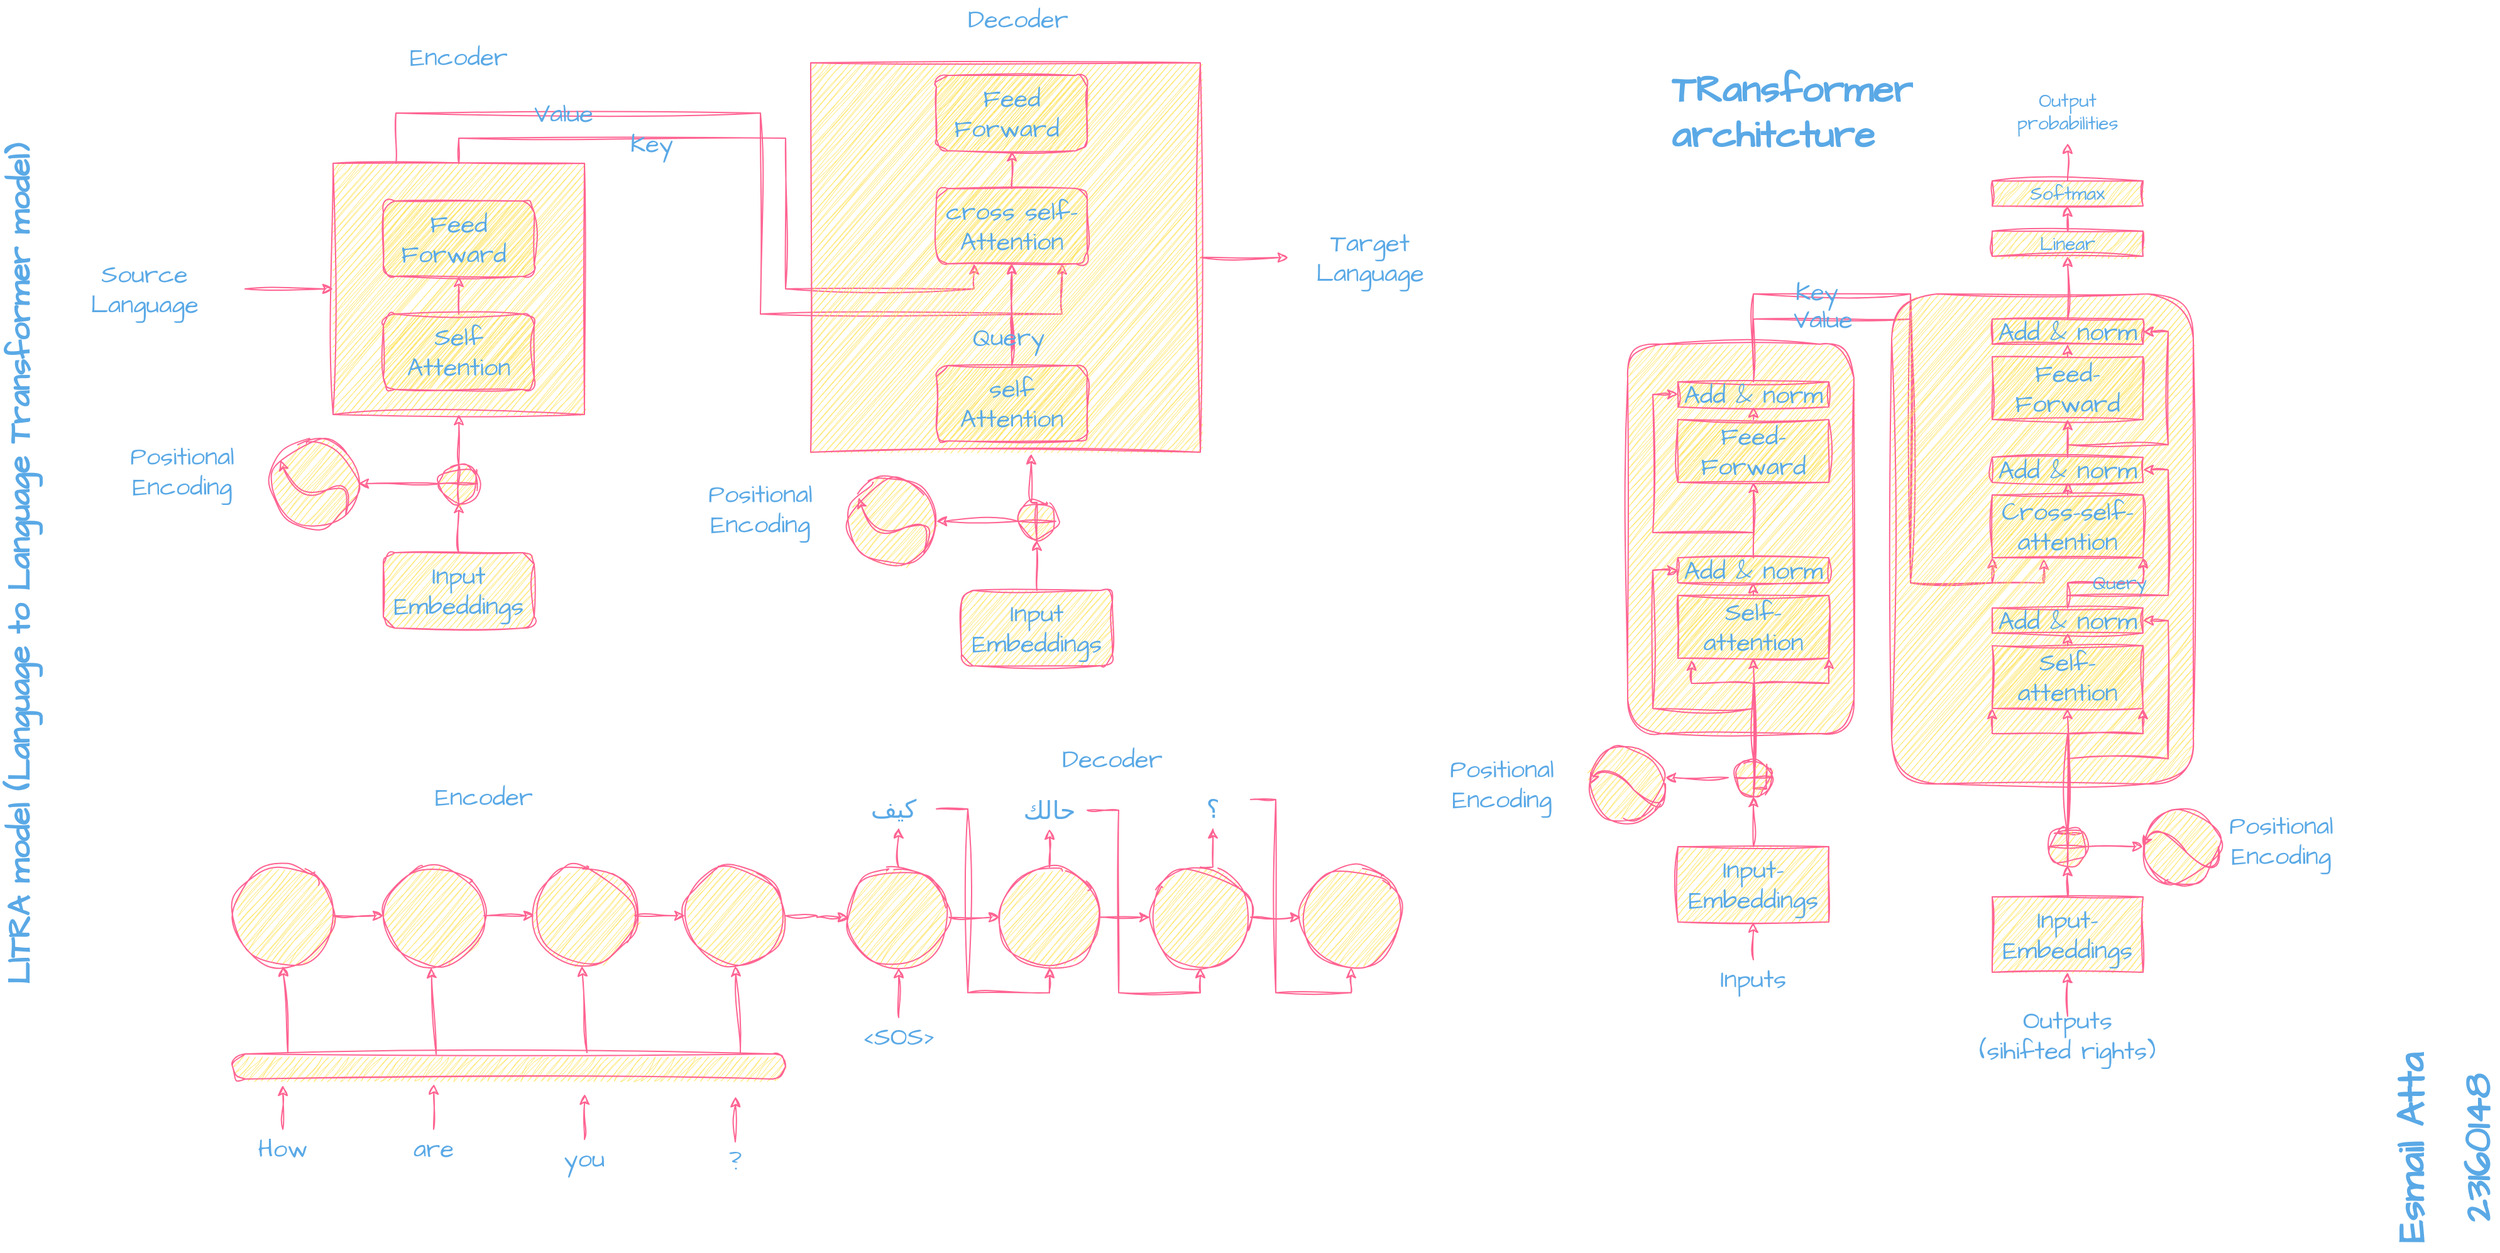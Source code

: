 <mxfile version="20.8.16" type="device"><diagram name="Page-1" id="owz1XDZGro-2x2CuK_Ak"><mxGraphModel dx="4007" dy="2469" grid="1" gridSize="10" guides="1" tooltips="1" connect="1" arrows="1" fold="1" page="1" pageScale="1" pageWidth="850" pageHeight="1100" math="0" shadow="0"><root><mxCell id="0"/><mxCell id="1" parent="0"/><mxCell id="82xBwq-8w7z3WchDr4N0-2" value="" style="rounded=1;whiteSpace=wrap;html=1;sketch=1;hachureGap=4;jiggle=2;curveFitting=1;fontFamily=Architects Daughter;fontSource=https%3A%2F%2Ffonts.googleapis.com%2Fcss%3Ffamily%3DArchitects%2BDaughter;fontSize=20;labelBackgroundColor=none;fillColor=#FFE45E;strokeColor=#FF6392;fontColor=#5AA9E6;" parent="1" vertex="1"><mxGeometry x="-100" y="264" width="180" height="310" as="geometry"/></mxCell><mxCell id="82xBwq-8w7z3WchDr4N0-25" style="edgeStyle=orthogonalEdgeStyle;rounded=0;sketch=1;hachureGap=4;jiggle=2;curveFitting=1;orthogonalLoop=1;jettySize=auto;html=1;exitX=0.5;exitY=0;exitDx=0;exitDy=0;entryX=0.5;entryY=1;entryDx=0;entryDy=0;fontFamily=Architects Daughter;fontSource=https%3A%2F%2Ffonts.googleapis.com%2Fcss%3Ffamily%3DArchitects%2BDaughter;fontSize=16;labelBackgroundColor=none;fontColor=default;strokeColor=#FF6392;" parent="1" source="82xBwq-8w7z3WchDr4N0-3" target="82xBwq-8w7z3WchDr4N0-6" edge="1"><mxGeometry relative="1" as="geometry"/></mxCell><mxCell id="82xBwq-8w7z3WchDr4N0-3" value="Feed-Forward" style="rounded=0;whiteSpace=wrap;html=1;sketch=1;hachureGap=4;jiggle=2;curveFitting=1;fontFamily=Architects Daughter;fontSource=https%3A%2F%2Ffonts.googleapis.com%2Fcss%3Ffamily%3DArchitects%2BDaughter;fontSize=20;labelBackgroundColor=none;fillColor=#FFE45E;strokeColor=#FF6392;fontColor=#5AA9E6;" parent="1" vertex="1"><mxGeometry x="-60" y="324" width="120" height="50" as="geometry"/></mxCell><mxCell id="82xBwq-8w7z3WchDr4N0-22" style="edgeStyle=orthogonalEdgeStyle;rounded=0;sketch=1;hachureGap=4;jiggle=2;curveFitting=1;orthogonalLoop=1;jettySize=auto;html=1;exitX=0.5;exitY=0;exitDx=0;exitDy=0;entryX=0.5;entryY=1;entryDx=0;entryDy=0;fontFamily=Architects Daughter;fontSource=https%3A%2F%2Ffonts.googleapis.com%2Fcss%3Ffamily%3DArchitects%2BDaughter;fontSize=16;labelBackgroundColor=none;fontColor=default;strokeColor=#FF6392;" parent="1" source="82xBwq-8w7z3WchDr4N0-4" target="82xBwq-8w7z3WchDr4N0-5" edge="1"><mxGeometry relative="1" as="geometry"/></mxCell><mxCell id="82xBwq-8w7z3WchDr4N0-4" value="Self-attention" style="rounded=0;whiteSpace=wrap;html=1;sketch=1;hachureGap=4;jiggle=2;curveFitting=1;fontFamily=Architects Daughter;fontSource=https%3A%2F%2Ffonts.googleapis.com%2Fcss%3Ffamily%3DArchitects%2BDaughter;fontSize=20;labelBackgroundColor=none;fillColor=#FFE45E;strokeColor=#FF6392;fontColor=#5AA9E6;" parent="1" vertex="1"><mxGeometry x="-60" y="464" width="120" height="50" as="geometry"/></mxCell><mxCell id="82xBwq-8w7z3WchDr4N0-23" style="edgeStyle=orthogonalEdgeStyle;rounded=0;sketch=1;hachureGap=4;jiggle=2;curveFitting=1;orthogonalLoop=1;jettySize=auto;html=1;exitX=0.5;exitY=0;exitDx=0;exitDy=0;entryX=0.5;entryY=1;entryDx=0;entryDy=0;fontFamily=Architects Daughter;fontSource=https%3A%2F%2Ffonts.googleapis.com%2Fcss%3Ffamily%3DArchitects%2BDaughter;fontSize=16;labelBackgroundColor=none;fontColor=default;strokeColor=#FF6392;" parent="1" source="82xBwq-8w7z3WchDr4N0-5" target="82xBwq-8w7z3WchDr4N0-3" edge="1"><mxGeometry relative="1" as="geometry"/></mxCell><mxCell id="82xBwq-8w7z3WchDr4N0-5" value="Add &amp;amp; norm" style="rounded=0;whiteSpace=wrap;html=1;sketch=1;hachureGap=4;jiggle=2;curveFitting=1;fontFamily=Architects Daughter;fontSource=https%3A%2F%2Ffonts.googleapis.com%2Fcss%3Ffamily%3DArchitects%2BDaughter;fontSize=20;labelBackgroundColor=none;fillColor=#FFE45E;strokeColor=#FF6392;fontColor=#5AA9E6;" parent="1" vertex="1"><mxGeometry x="-60" y="434" width="120" height="20" as="geometry"/></mxCell><mxCell id="82xBwq-8w7z3WchDr4N0-77" style="edgeStyle=orthogonalEdgeStyle;rounded=0;sketch=1;hachureGap=4;jiggle=2;curveFitting=1;orthogonalLoop=1;jettySize=auto;html=1;exitX=0.5;exitY=0;exitDx=0;exitDy=0;entryX=0;entryY=1;entryDx=0;entryDy=0;fontFamily=Architects Daughter;fontSource=https%3A%2F%2Ffonts.googleapis.com%2Fcss%3Ffamily%3DArchitects%2BDaughter;fontSize=16;labelBackgroundColor=none;fontColor=default;strokeColor=#FF6392;" parent="1" source="82xBwq-8w7z3WchDr4N0-6" target="82xBwq-8w7z3WchDr4N0-75" edge="1"><mxGeometry relative="1" as="geometry"><Array as="points"><mxPoint y="244"/><mxPoint x="125" y="244"/><mxPoint x="125" y="454"/><mxPoint x="190" y="454"/></Array></mxGeometry></mxCell><mxCell id="82xBwq-8w7z3WchDr4N0-104" value="Value" style="edgeLabel;html=1;align=center;verticalAlign=middle;resizable=0;points=[];fontSize=20;fontFamily=Architects Daughter;labelBackgroundColor=none;fontColor=#5AA9E6;" parent="82xBwq-8w7z3WchDr4N0-77" vertex="1" connectable="0"><mxGeometry x="-0.556" relative="1" as="geometry"><mxPoint as="offset"/></mxGeometry></mxCell><mxCell id="82xBwq-8w7z3WchDr4N0-78" style="edgeStyle=orthogonalEdgeStyle;rounded=0;sketch=1;hachureGap=4;jiggle=2;curveFitting=1;orthogonalLoop=1;jettySize=auto;html=1;entryX=0.343;entryY=1.023;entryDx=0;entryDy=0;fontFamily=Architects Daughter;fontSource=https%3A%2F%2Ffonts.googleapis.com%2Fcss%3Ffamily%3DArchitects%2BDaughter;fontSize=16;labelBackgroundColor=none;fontColor=default;entryPerimeter=0;strokeColor=#FF6392;" parent="1" target="82xBwq-8w7z3WchDr4N0-75" edge="1"><mxGeometry relative="1" as="geometry"><mxPoint y="284" as="sourcePoint"/><Array as="points"><mxPoint y="224"/><mxPoint x="125" y="224"/><mxPoint x="125" y="454"/><mxPoint x="231" y="454"/></Array></mxGeometry></mxCell><mxCell id="82xBwq-8w7z3WchDr4N0-103" value="Key" style="edgeLabel;html=1;align=center;verticalAlign=middle;resizable=0;points=[];fontSize=20;fontFamily=Architects Daughter;labelBackgroundColor=none;fontColor=#5AA9E6;" parent="82xBwq-8w7z3WchDr4N0-78" vertex="1" connectable="0"><mxGeometry x="-0.594" y="2" relative="1" as="geometry"><mxPoint as="offset"/></mxGeometry></mxCell><mxCell id="82xBwq-8w7z3WchDr4N0-6" value="Add &amp;amp; norm" style="rounded=0;whiteSpace=wrap;html=1;sketch=1;hachureGap=4;jiggle=2;curveFitting=1;fontFamily=Architects Daughter;fontSource=https%3A%2F%2Ffonts.googleapis.com%2Fcss%3Ffamily%3DArchitects%2BDaughter;fontSize=20;labelBackgroundColor=none;fillColor=#FFE45E;strokeColor=#FF6392;fontColor=#5AA9E6;" parent="1" vertex="1"><mxGeometry x="-60" y="294" width="120" height="20" as="geometry"/></mxCell><mxCell id="82xBwq-8w7z3WchDr4N0-15" style="edgeStyle=orthogonalEdgeStyle;rounded=0;sketch=1;hachureGap=4;jiggle=2;curveFitting=1;orthogonalLoop=1;jettySize=auto;html=1;fontFamily=Architects Daughter;fontSource=https%3A%2F%2Ffonts.googleapis.com%2Fcss%3Ffamily%3DArchitects%2BDaughter;fontSize=16;labelBackgroundColor=none;fontColor=default;strokeColor=#FF6392;" parent="1" edge="1"><mxGeometry relative="1" as="geometry"><mxPoint x="-70" y="609" as="targetPoint"/><mxPoint x="-20" y="609" as="sourcePoint"/></mxGeometry></mxCell><mxCell id="82xBwq-8w7z3WchDr4N0-17" style="edgeStyle=orthogonalEdgeStyle;rounded=0;sketch=1;hachureGap=4;jiggle=2;curveFitting=1;orthogonalLoop=1;jettySize=auto;html=1;exitX=0.5;exitY=0;exitDx=0;exitDy=0;fontFamily=Architects Daughter;fontSource=https%3A%2F%2Ffonts.googleapis.com%2Fcss%3Ffamily%3DArchitects%2BDaughter;fontSize=16;entryX=0.09;entryY=1.03;entryDx=0;entryDy=0;entryPerimeter=0;labelBackgroundColor=none;fontColor=default;strokeColor=#FF6392;" parent="1" source="82xBwq-8w7z3WchDr4N0-7" target="82xBwq-8w7z3WchDr4N0-4" edge="1"><mxGeometry relative="1" as="geometry"><mxPoint y="554" as="targetPoint"/><Array as="points"><mxPoint y="534"/><mxPoint x="-49" y="534"/></Array></mxGeometry></mxCell><mxCell id="82xBwq-8w7z3WchDr4N0-19" style="edgeStyle=orthogonalEdgeStyle;rounded=0;sketch=1;hachureGap=4;jiggle=2;curveFitting=1;orthogonalLoop=1;jettySize=auto;html=1;exitX=1;exitY=0;exitDx=0;exitDy=0;entryX=0.5;entryY=1;entryDx=0;entryDy=0;fontFamily=Architects Daughter;fontSource=https%3A%2F%2Ffonts.googleapis.com%2Fcss%3Ffamily%3DArchitects%2BDaughter;fontSize=16;labelBackgroundColor=none;fontColor=default;strokeColor=#FF6392;" parent="1" source="82xBwq-8w7z3WchDr4N0-7" target="82xBwq-8w7z3WchDr4N0-4" edge="1"><mxGeometry relative="1" as="geometry"><Array as="points"><mxPoint y="618"/></Array></mxGeometry></mxCell><mxCell id="82xBwq-8w7z3WchDr4N0-20" style="edgeStyle=orthogonalEdgeStyle;rounded=0;sketch=1;hachureGap=4;jiggle=2;curveFitting=1;orthogonalLoop=1;jettySize=auto;html=1;exitX=0.5;exitY=0;exitDx=0;exitDy=0;entryX=1;entryY=1;entryDx=0;entryDy=0;fontFamily=Architects Daughter;fontSource=https%3A%2F%2Ffonts.googleapis.com%2Fcss%3Ffamily%3DArchitects%2BDaughter;fontSize=16;labelBackgroundColor=none;fontColor=default;strokeColor=#FF6392;" parent="1" source="82xBwq-8w7z3WchDr4N0-7" target="82xBwq-8w7z3WchDr4N0-4" edge="1"><mxGeometry relative="1" as="geometry"><Array as="points"><mxPoint y="534"/><mxPoint x="60" y="534"/></Array></mxGeometry></mxCell><mxCell id="82xBwq-8w7z3WchDr4N0-7" value="" style="shape=orEllipse;perimeter=ellipsePerimeter;whiteSpace=wrap;html=1;backgroundOutline=1;sketch=1;hachureGap=4;jiggle=2;curveFitting=1;fontFamily=Architects Daughter;fontSource=https%3A%2F%2Ffonts.googleapis.com%2Fcss%3Ffamily%3DArchitects%2BDaughter;fontSize=20;labelBackgroundColor=none;fillColor=#FFE45E;strokeColor=#FF6392;fontColor=#5AA9E6;" parent="1" vertex="1"><mxGeometry x="-15" y="594" width="30" height="30" as="geometry"/></mxCell><mxCell id="82xBwq-8w7z3WchDr4N0-9" style="edgeStyle=orthogonalEdgeStyle;rounded=0;sketch=1;hachureGap=4;jiggle=2;curveFitting=1;orthogonalLoop=1;jettySize=auto;html=1;exitX=0.5;exitY=0;exitDx=0;exitDy=0;entryX=0.5;entryY=1;entryDx=0;entryDy=0;fontFamily=Architects Daughter;fontSource=https%3A%2F%2Ffonts.googleapis.com%2Fcss%3Ffamily%3DArchitects%2BDaughter;fontSize=16;labelBackgroundColor=none;fontColor=default;strokeColor=#FF6392;" parent="1" source="82xBwq-8w7z3WchDr4N0-8" target="82xBwq-8w7z3WchDr4N0-7" edge="1"><mxGeometry relative="1" as="geometry"/></mxCell><mxCell id="82xBwq-8w7z3WchDr4N0-8" value="Input-Embeddings" style="rounded=0;whiteSpace=wrap;html=1;sketch=1;hachureGap=4;jiggle=2;curveFitting=1;fontFamily=Architects Daughter;fontSource=https%3A%2F%2Ffonts.googleapis.com%2Fcss%3Ffamily%3DArchitects%2BDaughter;fontSize=20;labelBackgroundColor=none;fillColor=#FFE45E;strokeColor=#FF6392;fontColor=#5AA9E6;" parent="1" vertex="1"><mxGeometry x="-60" y="664" width="120" height="60" as="geometry"/></mxCell><mxCell id="82xBwq-8w7z3WchDr4N0-11" value="" style="ellipse;whiteSpace=wrap;html=1;aspect=fixed;sketch=1;hachureGap=4;jiggle=2;curveFitting=1;fontFamily=Architects Daughter;fontSource=https%3A%2F%2Ffonts.googleapis.com%2Fcss%3Ffamily%3DArchitects%2BDaughter;fontSize=20;direction=west;labelBackgroundColor=none;fillColor=#FFE45E;strokeColor=#FF6392;fontColor=#5AA9E6;" parent="1" vertex="1"><mxGeometry x="-130" y="584" width="60" height="60" as="geometry"/></mxCell><mxCell id="82xBwq-8w7z3WchDr4N0-13" value="" style="curved=1;endArrow=classic;html=1;rounded=0;sketch=1;hachureGap=4;jiggle=2;curveFitting=1;fontFamily=Architects Daughter;fontSource=https%3A%2F%2Ffonts.googleapis.com%2Fcss%3Ffamily%3DArchitects%2BDaughter;fontSize=16;entryX=1;entryY=0.5;entryDx=0;entryDy=0;exitX=0;exitY=0.5;exitDx=0;exitDy=0;labelBackgroundColor=none;fontColor=default;strokeColor=#FF6392;" parent="1" source="82xBwq-8w7z3WchDr4N0-11" target="82xBwq-8w7z3WchDr4N0-11" edge="1"><mxGeometry width="50" height="50" relative="1" as="geometry"><mxPoint x="-120" y="634" as="sourcePoint"/><mxPoint x="-50" y="604" as="targetPoint"/><Array as="points"><mxPoint x="-70" y="644"/><mxPoint x="-120" y="594"/></Array></mxGeometry></mxCell><mxCell id="82xBwq-8w7z3WchDr4N0-16" value="Positional Encoding" style="text;html=1;strokeColor=none;fillColor=none;align=center;verticalAlign=middle;whiteSpace=wrap;rounded=0;fontSize=20;fontFamily=Architects Daughter;labelBackgroundColor=none;fontColor=#5AA9E6;" parent="1" vertex="1"><mxGeometry x="-230" y="599" width="60" height="30" as="geometry"/></mxCell><mxCell id="82xBwq-8w7z3WchDr4N0-21" style="edgeStyle=orthogonalEdgeStyle;rounded=0;sketch=1;hachureGap=4;jiggle=2;curveFitting=1;orthogonalLoop=1;jettySize=auto;html=1;fontFamily=Architects Daughter;fontSource=https%3A%2F%2Ffonts.googleapis.com%2Fcss%3Ffamily%3DArchitects%2BDaughter;fontSize=16;labelBackgroundColor=none;fontColor=default;entryX=0;entryY=0.5;entryDx=0;entryDy=0;strokeColor=#FF6392;" parent="1" target="82xBwq-8w7z3WchDr4N0-5" edge="1"><mxGeometry relative="1" as="geometry"><mxPoint y="554" as="sourcePoint"/><mxPoint x="-70" y="444" as="targetPoint"/><Array as="points"><mxPoint x="-80" y="554"/><mxPoint x="-80" y="444"/></Array></mxGeometry></mxCell><mxCell id="82xBwq-8w7z3WchDr4N0-24" style="edgeStyle=orthogonalEdgeStyle;rounded=0;sketch=1;hachureGap=4;jiggle=2;curveFitting=1;orthogonalLoop=1;jettySize=auto;html=1;fontFamily=Architects Daughter;fontSource=https%3A%2F%2Ffonts.googleapis.com%2Fcss%3Ffamily%3DArchitects%2BDaughter;fontSize=16;labelBackgroundColor=none;fontColor=default;entryX=0;entryY=0.5;entryDx=0;entryDy=0;strokeColor=#FF6392;" parent="1" target="82xBwq-8w7z3WchDr4N0-6" edge="1"><mxGeometry relative="1" as="geometry"><mxPoint y="414" as="sourcePoint"/><mxPoint x="-60" y="294" as="targetPoint"/><Array as="points"><mxPoint x="-80" y="414"/><mxPoint x="-80" y="304"/></Array></mxGeometry></mxCell><mxCell id="82xBwq-8w7z3WchDr4N0-27" style="edgeStyle=orthogonalEdgeStyle;rounded=0;sketch=1;hachureGap=4;jiggle=2;curveFitting=1;orthogonalLoop=1;jettySize=auto;html=1;exitX=0.5;exitY=0;exitDx=0;exitDy=0;entryX=0.5;entryY=1;entryDx=0;entryDy=0;fontFamily=Architects Daughter;fontSource=https%3A%2F%2Ffonts.googleapis.com%2Fcss%3Ffamily%3DArchitects%2BDaughter;fontSize=16;labelBackgroundColor=none;fontColor=default;strokeColor=#FF6392;" parent="1" source="82xBwq-8w7z3WchDr4N0-26" target="82xBwq-8w7z3WchDr4N0-8" edge="1"><mxGeometry relative="1" as="geometry"/></mxCell><mxCell id="82xBwq-8w7z3WchDr4N0-26" value="Inputs" style="text;html=1;strokeColor=none;fillColor=none;align=center;verticalAlign=middle;whiteSpace=wrap;rounded=0;fontSize=20;fontFamily=Architects Daughter;labelBackgroundColor=none;fontColor=#5AA9E6;" parent="1" vertex="1"><mxGeometry x="-30" y="754" width="60" height="30" as="geometry"/></mxCell><mxCell id="82xBwq-8w7z3WchDr4N0-28" value="" style="rounded=1;whiteSpace=wrap;html=1;sketch=1;hachureGap=4;jiggle=2;curveFitting=1;fontFamily=Architects Daughter;fontSource=https%3A%2F%2Ffonts.googleapis.com%2Fcss%3Ffamily%3DArchitects%2BDaughter;fontSize=20;labelBackgroundColor=none;fillColor=#FFE45E;strokeColor=#FF6392;fontColor=#5AA9E6;" parent="1" vertex="1"><mxGeometry x="110" y="224" width="240" height="390" as="geometry"/></mxCell><mxCell id="82xBwq-8w7z3WchDr4N0-74" style="edgeStyle=orthogonalEdgeStyle;rounded=0;sketch=1;hachureGap=4;jiggle=2;curveFitting=1;orthogonalLoop=1;jettySize=auto;html=1;exitX=0.5;exitY=0;exitDx=0;exitDy=0;entryX=0.5;entryY=1;entryDx=0;entryDy=0;fontFamily=Architects Daughter;fontSource=https%3A%2F%2Ffonts.googleapis.com%2Fcss%3Ffamily%3DArchitects%2BDaughter;fontSize=16;labelBackgroundColor=none;fontColor=default;strokeColor=#FF6392;" parent="1" source="82xBwq-8w7z3WchDr4N0-29" target="82xBwq-8w7z3WchDr4N0-73" edge="1"><mxGeometry relative="1" as="geometry"/></mxCell><mxCell id="82xBwq-8w7z3WchDr4N0-29" value="Self-attention" style="rounded=0;whiteSpace=wrap;html=1;sketch=1;hachureGap=4;jiggle=2;curveFitting=1;fontFamily=Architects Daughter;fontSource=https%3A%2F%2Ffonts.googleapis.com%2Fcss%3Ffamily%3DArchitects%2BDaughter;fontSize=20;labelBackgroundColor=none;fillColor=#FFE45E;strokeColor=#FF6392;fontColor=#5AA9E6;" parent="1" vertex="1"><mxGeometry x="190" y="504" width="120" height="50" as="geometry"/></mxCell><mxCell id="82xBwq-8w7z3WchDr4N0-63" style="edgeStyle=orthogonalEdgeStyle;rounded=0;sketch=1;hachureGap=4;jiggle=2;curveFitting=1;orthogonalLoop=1;jettySize=auto;html=1;fontFamily=Architects Daughter;fontSource=https%3A%2F%2Ffonts.googleapis.com%2Fcss%3Ffamily%3DArchitects%2BDaughter;fontSize=16;labelBackgroundColor=none;fontColor=default;entryX=1;entryY=0.5;entryDx=0;entryDy=0;exitX=1;exitY=0.5;exitDx=0;exitDy=0;strokeColor=#FF6392;" parent="1" source="82xBwq-8w7z3WchDr4N0-97" target="82xBwq-8w7z3WchDr4N0-60" edge="1"><mxGeometry relative="1" as="geometry"><mxPoint x="370" y="664" as="targetPoint"/><mxPoint x="290" y="664" as="sourcePoint"/></mxGeometry></mxCell><mxCell id="82xBwq-8w7z3WchDr4N0-49" style="edgeStyle=orthogonalEdgeStyle;rounded=0;sketch=1;hachureGap=4;jiggle=2;curveFitting=1;orthogonalLoop=1;jettySize=auto;html=1;exitX=0.5;exitY=0;exitDx=0;exitDy=0;fontFamily=Architects Daughter;fontSource=https%3A%2F%2Ffonts.googleapis.com%2Fcss%3Ffamily%3DArchitects%2BDaughter;fontSize=16;labelBackgroundColor=none;fontColor=default;entryX=0.5;entryY=1;entryDx=0;entryDy=0;strokeColor=#FF6392;" parent="1" source="82xBwq-8w7z3WchDr4N0-50" target="82xBwq-8w7z3WchDr4N0-97" edge="1"><mxGeometry relative="1" as="geometry"><mxPoint x="250" y="694" as="targetPoint"/></mxGeometry></mxCell><mxCell id="82xBwq-8w7z3WchDr4N0-50" value="Input-Embeddings" style="rounded=0;whiteSpace=wrap;html=1;sketch=1;hachureGap=4;jiggle=2;curveFitting=1;fontFamily=Architects Daughter;fontSource=https%3A%2F%2Ffonts.googleapis.com%2Fcss%3Ffamily%3DArchitects%2BDaughter;fontSize=20;labelBackgroundColor=none;fillColor=#FFE45E;strokeColor=#FF6392;fontColor=#5AA9E6;" parent="1" vertex="1"><mxGeometry x="190" y="704" width="120" height="60" as="geometry"/></mxCell><mxCell id="82xBwq-8w7z3WchDr4N0-54" style="edgeStyle=orthogonalEdgeStyle;rounded=0;sketch=1;hachureGap=4;jiggle=2;curveFitting=1;orthogonalLoop=1;jettySize=auto;html=1;exitX=0.5;exitY=0;exitDx=0;exitDy=0;entryX=0.5;entryY=1;entryDx=0;entryDy=0;fontFamily=Architects Daughter;fontSource=https%3A%2F%2Ffonts.googleapis.com%2Fcss%3Ffamily%3DArchitects%2BDaughter;fontSize=16;labelBackgroundColor=none;fontColor=default;strokeColor=#FF6392;" parent="1" source="82xBwq-8w7z3WchDr4N0-55" target="82xBwq-8w7z3WchDr4N0-50" edge="1"><mxGeometry relative="1" as="geometry"/></mxCell><mxCell id="82xBwq-8w7z3WchDr4N0-55" value="Outputs&lt;br&gt;(sihifted rights)" style="text;html=1;strokeColor=none;fillColor=none;align=center;verticalAlign=middle;whiteSpace=wrap;rounded=0;fontSize=20;fontFamily=Architects Daughter;labelBackgroundColor=none;fontColor=#5AA9E6;" parent="1" vertex="1"><mxGeometry x="145" y="799" width="210" height="30" as="geometry"/></mxCell><mxCell id="82xBwq-8w7z3WchDr4N0-60" value="" style="ellipse;whiteSpace=wrap;html=1;aspect=fixed;sketch=1;hachureGap=4;jiggle=2;curveFitting=1;fontFamily=Architects Daughter;fontSource=https%3A%2F%2Ffonts.googleapis.com%2Fcss%3Ffamily%3DArchitects%2BDaughter;fontSize=20;direction=west;labelBackgroundColor=none;fillColor=#FFE45E;strokeColor=#FF6392;fontColor=#5AA9E6;" parent="1" vertex="1"><mxGeometry x="310" y="634" width="60" height="60" as="geometry"/></mxCell><mxCell id="82xBwq-8w7z3WchDr4N0-61" value="" style="curved=1;endArrow=classic;html=1;rounded=0;sketch=1;hachureGap=4;jiggle=2;curveFitting=1;fontFamily=Architects Daughter;fontSource=https%3A%2F%2Ffonts.googleapis.com%2Fcss%3Ffamily%3DArchitects%2BDaughter;fontSize=16;entryX=1;entryY=0.5;entryDx=0;entryDy=0;exitX=0;exitY=0.5;exitDx=0;exitDy=0;labelBackgroundColor=none;fontColor=default;strokeColor=#FF6392;" parent="1" source="82xBwq-8w7z3WchDr4N0-60" target="82xBwq-8w7z3WchDr4N0-60" edge="1"><mxGeometry width="50" height="50" relative="1" as="geometry"><mxPoint x="320" y="684" as="sourcePoint"/><mxPoint x="390" y="654" as="targetPoint"/><Array as="points"><mxPoint x="370" y="694"/><mxPoint x="320" y="644"/></Array></mxGeometry></mxCell><mxCell id="82xBwq-8w7z3WchDr4N0-64" value="Positional Encoding" style="text;html=1;strokeColor=none;fillColor=none;align=center;verticalAlign=middle;whiteSpace=wrap;rounded=0;fontSize=20;fontFamily=Architects Daughter;labelBackgroundColor=none;fontColor=#5AA9E6;" parent="1" vertex="1"><mxGeometry x="390" y="644" width="60" height="30" as="geometry"/></mxCell><mxCell id="82xBwq-8w7z3WchDr4N0-80" style="edgeStyle=orthogonalEdgeStyle;rounded=0;sketch=1;hachureGap=4;jiggle=2;curveFitting=1;orthogonalLoop=1;jettySize=auto;html=1;exitX=0.5;exitY=0;exitDx=0;exitDy=0;entryX=1;entryY=1;entryDx=0;entryDy=0;fontFamily=Architects Daughter;fontSource=https%3A%2F%2Ffonts.googleapis.com%2Fcss%3Ffamily%3DArchitects%2BDaughter;fontSize=16;fontColor=default;labelBackgroundColor=none;strokeColor=#FF6392;" parent="1" source="82xBwq-8w7z3WchDr4N0-73" target="82xBwq-8w7z3WchDr4N0-75" edge="1"><mxGeometry relative="1" as="geometry"><Array as="points"><mxPoint x="250" y="454"/><mxPoint x="310" y="454"/></Array></mxGeometry></mxCell><mxCell id="82xBwq-8w7z3WchDr4N0-106" value="&lt;font style=&quot;font-size: 15px;&quot;&gt;Query&lt;/font&gt;" style="edgeLabel;html=1;align=center;verticalAlign=middle;resizable=0;points=[];fontSize=10;fontFamily=Architects Daughter;labelBackgroundColor=none;fontColor=#5AA9E6;" parent="82xBwq-8w7z3WchDr4N0-80" vertex="1" connectable="0"><mxGeometry x="0.216" relative="1" as="geometry"><mxPoint as="offset"/></mxGeometry></mxCell><mxCell id="82xBwq-8w7z3WchDr4N0-73" value="Add &amp;amp; norm" style="rounded=0;whiteSpace=wrap;html=1;sketch=1;hachureGap=4;jiggle=2;curveFitting=1;fontFamily=Architects Daughter;fontSource=https%3A%2F%2Ffonts.googleapis.com%2Fcss%3Ffamily%3DArchitects%2BDaughter;fontSize=20;labelBackgroundColor=none;fillColor=#FFE45E;strokeColor=#FF6392;fontColor=#5AA9E6;" parent="1" vertex="1"><mxGeometry x="190" y="474" width="120" height="20" as="geometry"/></mxCell><mxCell id="82xBwq-8w7z3WchDr4N0-84" style="edgeStyle=orthogonalEdgeStyle;rounded=0;sketch=1;hachureGap=4;jiggle=2;curveFitting=1;orthogonalLoop=1;jettySize=auto;html=1;exitX=0.5;exitY=0;exitDx=0;exitDy=0;entryX=0.5;entryY=1;entryDx=0;entryDy=0;fontFamily=Architects Daughter;fontSource=https%3A%2F%2Ffonts.googleapis.com%2Fcss%3Ffamily%3DArchitects%2BDaughter;fontSize=16;fontColor=default;labelBackgroundColor=none;strokeColor=#FF6392;" parent="1" source="82xBwq-8w7z3WchDr4N0-75" target="82xBwq-8w7z3WchDr4N0-83" edge="1"><mxGeometry relative="1" as="geometry"/></mxCell><mxCell id="82xBwq-8w7z3WchDr4N0-75" value="Cross-self-attention" style="rounded=0;whiteSpace=wrap;html=1;sketch=1;hachureGap=4;jiggle=2;curveFitting=1;fontFamily=Architects Daughter;fontSource=https%3A%2F%2Ffonts.googleapis.com%2Fcss%3Ffamily%3DArchitects%2BDaughter;fontSize=20;labelBackgroundColor=none;fillColor=#FFE45E;strokeColor=#FF6392;fontColor=#5AA9E6;" parent="1" vertex="1"><mxGeometry x="190" y="384" width="120" height="50" as="geometry"/></mxCell><mxCell id="82xBwq-8w7z3WchDr4N0-81" style="edgeStyle=orthogonalEdgeStyle;rounded=0;sketch=1;hachureGap=4;jiggle=2;curveFitting=1;orthogonalLoop=1;jettySize=auto;html=1;fontFamily=Architects Daughter;fontSource=https%3A%2F%2Ffonts.googleapis.com%2Fcss%3Ffamily%3DArchitects%2BDaughter;fontSize=16;entryX=1;entryY=0.5;entryDx=0;entryDy=0;labelBackgroundColor=none;fontColor=default;strokeColor=#FF6392;" parent="1" target="82xBwq-8w7z3WchDr4N0-87" edge="1"><mxGeometry relative="1" as="geometry"><mxPoint x="250" y="344" as="sourcePoint"/><mxPoint x="525" y="304" as="targetPoint"/><Array as="points"><mxPoint x="330" y="344"/><mxPoint x="330" y="254"/></Array></mxGeometry></mxCell><mxCell id="82xBwq-8w7z3WchDr4N0-89" style="edgeStyle=orthogonalEdgeStyle;rounded=0;sketch=1;hachureGap=4;jiggle=2;curveFitting=1;orthogonalLoop=1;jettySize=auto;html=1;exitX=0.5;exitY=0;exitDx=0;exitDy=0;entryX=0.5;entryY=1;entryDx=0;entryDy=0;fontFamily=Architects Daughter;fontSource=https%3A%2F%2Ffonts.googleapis.com%2Fcss%3Ffamily%3DArchitects%2BDaughter;fontSize=16;fontColor=default;labelBackgroundColor=none;strokeColor=#FF6392;" parent="1" source="82xBwq-8w7z3WchDr4N0-83" target="82xBwq-8w7z3WchDr4N0-86" edge="1"><mxGeometry relative="1" as="geometry"/></mxCell><mxCell id="82xBwq-8w7z3WchDr4N0-83" value="Add &amp;amp; norm" style="rounded=0;whiteSpace=wrap;html=1;sketch=1;hachureGap=4;jiggle=2;curveFitting=1;fontFamily=Architects Daughter;fontSource=https%3A%2F%2Ffonts.googleapis.com%2Fcss%3Ffamily%3DArchitects%2BDaughter;fontSize=20;labelBackgroundColor=none;fillColor=#FFE45E;strokeColor=#FF6392;fontColor=#5AA9E6;" parent="1" vertex="1"><mxGeometry x="190" y="354" width="120" height="20" as="geometry"/></mxCell><mxCell id="82xBwq-8w7z3WchDr4N0-88" style="edgeStyle=orthogonalEdgeStyle;rounded=0;sketch=1;hachureGap=4;jiggle=2;curveFitting=1;orthogonalLoop=1;jettySize=auto;html=1;exitX=0.5;exitY=0;exitDx=0;exitDy=0;entryX=0.5;entryY=1;entryDx=0;entryDy=0;fontFamily=Architects Daughter;fontSource=https%3A%2F%2Ffonts.googleapis.com%2Fcss%3Ffamily%3DArchitects%2BDaughter;fontSize=16;fontColor=default;labelBackgroundColor=none;strokeColor=#FF6392;" parent="1" source="82xBwq-8w7z3WchDr4N0-86" target="82xBwq-8w7z3WchDr4N0-87" edge="1"><mxGeometry relative="1" as="geometry"/></mxCell><mxCell id="82xBwq-8w7z3WchDr4N0-86" value="Feed-Forward" style="rounded=0;whiteSpace=wrap;html=1;sketch=1;hachureGap=4;jiggle=2;curveFitting=1;fontFamily=Architects Daughter;fontSource=https%3A%2F%2Ffonts.googleapis.com%2Fcss%3Ffamily%3DArchitects%2BDaughter;fontSize=20;labelBackgroundColor=none;fillColor=#FFE45E;strokeColor=#FF6392;fontColor=#5AA9E6;" parent="1" vertex="1"><mxGeometry x="190" y="274" width="120" height="50" as="geometry"/></mxCell><mxCell id="82xBwq-8w7z3WchDr4N0-112" style="edgeStyle=orthogonalEdgeStyle;rounded=0;sketch=1;hachureGap=4;jiggle=2;curveFitting=1;orthogonalLoop=1;jettySize=auto;html=1;exitX=0.5;exitY=0;exitDx=0;exitDy=0;entryX=0.5;entryY=1;entryDx=0;entryDy=0;fontFamily=Architects Daughter;fontSource=https%3A%2F%2Ffonts.googleapis.com%2Fcss%3Ffamily%3DArchitects%2BDaughter;fontSize=15;fontColor=default;labelBackgroundColor=none;strokeColor=#FF6392;" parent="1" source="82xBwq-8w7z3WchDr4N0-87" target="82xBwq-8w7z3WchDr4N0-107" edge="1"><mxGeometry relative="1" as="geometry"/></mxCell><mxCell id="82xBwq-8w7z3WchDr4N0-87" value="Add &amp;amp; norm" style="rounded=0;whiteSpace=wrap;html=1;sketch=1;hachureGap=4;jiggle=2;curveFitting=1;fontFamily=Architects Daughter;fontSource=https%3A%2F%2Ffonts.googleapis.com%2Fcss%3Ffamily%3DArchitects%2BDaughter;fontSize=20;labelBackgroundColor=none;fillColor=#FFE45E;strokeColor=#FF6392;fontColor=#5AA9E6;" parent="1" vertex="1"><mxGeometry x="190" y="244" width="120" height="20" as="geometry"/></mxCell><mxCell id="82xBwq-8w7z3WchDr4N0-92" style="edgeStyle=orthogonalEdgeStyle;rounded=0;sketch=1;hachureGap=4;jiggle=2;curveFitting=1;orthogonalLoop=1;jettySize=auto;html=1;fontFamily=Architects Daughter;fontSource=https%3A%2F%2Ffonts.googleapis.com%2Fcss%3Ffamily%3DArchitects%2BDaughter;fontSize=16;entryX=1;entryY=0.5;entryDx=0;entryDy=0;labelBackgroundColor=none;fontColor=default;strokeColor=#FF6392;" parent="1" target="82xBwq-8w7z3WchDr4N0-83" edge="1"><mxGeometry relative="1" as="geometry"><mxPoint x="250" y="464" as="sourcePoint"/><mxPoint x="310" y="374" as="targetPoint"/><Array as="points"><mxPoint x="330" y="464"/><mxPoint x="330" y="364"/></Array></mxGeometry></mxCell><mxCell id="82xBwq-8w7z3WchDr4N0-93" style="edgeStyle=orthogonalEdgeStyle;rounded=0;sketch=1;hachureGap=4;jiggle=2;curveFitting=1;orthogonalLoop=1;jettySize=auto;html=1;fontFamily=Architects Daughter;fontSource=https%3A%2F%2Ffonts.googleapis.com%2Fcss%3Ffamily%3DArchitects%2BDaughter;fontSize=16;entryX=1;entryY=0.5;entryDx=0;entryDy=0;labelBackgroundColor=none;fontColor=default;strokeColor=#FF6392;" parent="1" target="82xBwq-8w7z3WchDr4N0-73" edge="1"><mxGeometry relative="1" as="geometry"><mxPoint x="250" y="594" as="sourcePoint"/><mxPoint x="310" y="534" as="targetPoint"/><Array as="points"><mxPoint x="330" y="594"/><mxPoint x="330" y="484"/></Array></mxGeometry></mxCell><mxCell id="82xBwq-8w7z3WchDr4N0-99" style="edgeStyle=orthogonalEdgeStyle;rounded=0;sketch=1;hachureGap=4;jiggle=2;curveFitting=1;orthogonalLoop=1;jettySize=auto;html=1;exitX=0.5;exitY=0;exitDx=0;exitDy=0;entryX=0.5;entryY=1;entryDx=0;entryDy=0;fontFamily=Architects Daughter;fontSource=https%3A%2F%2Ffonts.googleapis.com%2Fcss%3Ffamily%3DArchitects%2BDaughter;fontSize=16;fontColor=default;labelBackgroundColor=none;strokeColor=#FF6392;" parent="1" source="82xBwq-8w7z3WchDr4N0-97" target="82xBwq-8w7z3WchDr4N0-29" edge="1"><mxGeometry relative="1" as="geometry"/></mxCell><mxCell id="82xBwq-8w7z3WchDr4N0-100" style="edgeStyle=orthogonalEdgeStyle;rounded=0;sketch=1;hachureGap=4;jiggle=2;curveFitting=1;orthogonalLoop=1;jettySize=auto;html=1;exitX=0;exitY=0;exitDx=0;exitDy=0;entryX=0;entryY=1;entryDx=0;entryDy=0;fontFamily=Architects Daughter;fontSource=https%3A%2F%2Ffonts.googleapis.com%2Fcss%3Ffamily%3DArchitects%2BDaughter;fontSize=16;fontColor=default;labelBackgroundColor=none;strokeColor=#FF6392;" parent="1" source="82xBwq-8w7z3WchDr4N0-97" target="82xBwq-8w7z3WchDr4N0-29" edge="1"><mxGeometry relative="1" as="geometry"><Array as="points"><mxPoint x="250" y="653"/><mxPoint x="250" y="574"/><mxPoint x="190" y="574"/></Array></mxGeometry></mxCell><mxCell id="82xBwq-8w7z3WchDr4N0-101" style="edgeStyle=orthogonalEdgeStyle;rounded=0;sketch=1;hachureGap=4;jiggle=2;curveFitting=1;orthogonalLoop=1;jettySize=auto;html=1;exitX=1;exitY=0;exitDx=0;exitDy=0;entryX=1;entryY=1;entryDx=0;entryDy=0;fontFamily=Architects Daughter;fontSource=https%3A%2F%2Ffonts.googleapis.com%2Fcss%3Ffamily%3DArchitects%2BDaughter;fontSize=16;fontColor=default;labelBackgroundColor=none;strokeColor=#FF6392;" parent="1" source="82xBwq-8w7z3WchDr4N0-97" target="82xBwq-8w7z3WchDr4N0-29" edge="1"><mxGeometry relative="1" as="geometry"><Array as="points"><mxPoint x="250" y="653"/><mxPoint x="250" y="574"/><mxPoint x="310" y="574"/></Array></mxGeometry></mxCell><mxCell id="82xBwq-8w7z3WchDr4N0-97" value="" style="shape=orEllipse;perimeter=ellipsePerimeter;whiteSpace=wrap;html=1;backgroundOutline=1;sketch=1;hachureGap=4;jiggle=2;curveFitting=1;fontFamily=Architects Daughter;fontSource=https%3A%2F%2Ffonts.googleapis.com%2Fcss%3Ffamily%3DArchitects%2BDaughter;fontSize=20;labelBackgroundColor=none;fillColor=#FFE45E;strokeColor=#FF6392;fontColor=#5AA9E6;" parent="1" vertex="1"><mxGeometry x="235" y="649" width="30" height="30" as="geometry"/></mxCell><mxCell id="82xBwq-8w7z3WchDr4N0-109" style="edgeStyle=orthogonalEdgeStyle;rounded=0;sketch=1;hachureGap=4;jiggle=2;curveFitting=1;orthogonalLoop=1;jettySize=auto;html=1;exitX=0.5;exitY=0;exitDx=0;exitDy=0;entryX=0.5;entryY=1;entryDx=0;entryDy=0;fontFamily=Architects Daughter;fontSource=https%3A%2F%2Ffonts.googleapis.com%2Fcss%3Ffamily%3DArchitects%2BDaughter;fontSize=15;fontColor=default;labelBackgroundColor=none;strokeColor=#FF6392;" parent="1" source="82xBwq-8w7z3WchDr4N0-107" target="82xBwq-8w7z3WchDr4N0-108" edge="1"><mxGeometry relative="1" as="geometry"/></mxCell><mxCell id="82xBwq-8w7z3WchDr4N0-107" value="Linear" style="rounded=0;whiteSpace=wrap;html=1;sketch=1;hachureGap=4;jiggle=2;curveFitting=1;fontFamily=Architects Daughter;fontSource=https%3A%2F%2Ffonts.googleapis.com%2Fcss%3Ffamily%3DArchitects%2BDaughter;fontSize=15;labelBackgroundColor=none;fillColor=#FFE45E;strokeColor=#FF6392;fontColor=#5AA9E6;" parent="1" vertex="1"><mxGeometry x="190" y="174" width="120" height="20" as="geometry"/></mxCell><mxCell id="82xBwq-8w7z3WchDr4N0-110" style="edgeStyle=orthogonalEdgeStyle;rounded=0;sketch=1;hachureGap=4;jiggle=2;curveFitting=1;orthogonalLoop=1;jettySize=auto;html=1;exitX=0.5;exitY=0;exitDx=0;exitDy=0;fontFamily=Architects Daughter;fontSource=https%3A%2F%2Ffonts.googleapis.com%2Fcss%3Ffamily%3DArchitects%2BDaughter;fontSize=15;fontColor=default;labelBackgroundColor=none;strokeColor=#FF6392;" parent="1" source="82xBwq-8w7z3WchDr4N0-108" edge="1"><mxGeometry relative="1" as="geometry"><mxPoint x="250" y="104" as="targetPoint"/></mxGeometry></mxCell><mxCell id="82xBwq-8w7z3WchDr4N0-108" value="Softmax" style="rounded=0;whiteSpace=wrap;html=1;sketch=1;hachureGap=4;jiggle=2;curveFitting=1;fontFamily=Architects Daughter;fontSource=https%3A%2F%2Ffonts.googleapis.com%2Fcss%3Ffamily%3DArchitects%2BDaughter;fontSize=15;labelBackgroundColor=none;fillColor=#FFE45E;strokeColor=#FF6392;fontColor=#5AA9E6;" parent="1" vertex="1"><mxGeometry x="190" y="134" width="120" height="20" as="geometry"/></mxCell><mxCell id="82xBwq-8w7z3WchDr4N0-111" value="Output probabilities" style="text;html=1;strokeColor=none;fillColor=none;align=center;verticalAlign=middle;whiteSpace=wrap;rounded=0;fontSize=15;fontFamily=Architects Daughter;labelBackgroundColor=none;fontColor=#5AA9E6;" parent="1" vertex="1"><mxGeometry x="220" y="64" width="60" height="30" as="geometry"/></mxCell><mxCell id="82xBwq-8w7z3WchDr4N0-113" value="&lt;h1&gt;TRansformer architcture&lt;/h1&gt;" style="text;html=1;strokeColor=none;fillColor=none;spacing=5;spacingTop=-20;whiteSpace=wrap;overflow=hidden;rounded=0;fontSize=15;fontFamily=Architects Daughter;labelBackgroundColor=none;fontColor=#5AA9E6;" parent="1" vertex="1"><mxGeometry x="-70" y="34" width="200" height="90" as="geometry"/></mxCell><mxCell id="82xBwq-8w7z3WchDr4N0-114" style="edgeStyle=orthogonalEdgeStyle;rounded=0;sketch=1;hachureGap=4;jiggle=2;curveFitting=1;orthogonalLoop=1;jettySize=auto;html=1;exitX=0.5;exitY=0;exitDx=0;exitDy=0;entryX=0.25;entryY=1;entryDx=0;entryDy=0;fontFamily=Architects Daughter;fontSource=https%3A%2F%2Ffonts.googleapis.com%2Fcss%3Ffamily%3DArchitects%2BDaughter;fontSize=16;labelBackgroundColor=none;fontColor=default;strokeColor=#FF6392;" parent="1" source="82xBwq-8w7z3WchDr4N0-118" target="82xBwq-8w7z3WchDr4N0-136" edge="1"><mxGeometry relative="1" as="geometry"><Array as="points"><mxPoint x="-1030" y="100"/><mxPoint x="-770" y="100"/><mxPoint x="-770" y="220"/><mxPoint x="-620" y="220"/></Array></mxGeometry></mxCell><mxCell id="82xBwq-8w7z3WchDr4N0-115" value="Key" style="edgeLabel;html=1;align=center;verticalAlign=middle;resizable=0;points=[];fontSize=20;fontFamily=Architects Daughter;labelBackgroundColor=none;fontColor=#5AA9E6;" parent="82xBwq-8w7z3WchDr4N0-114" vertex="1" connectable="0"><mxGeometry x="-0.394" y="-4" relative="1" as="geometry"><mxPoint as="offset"/></mxGeometry></mxCell><mxCell id="82xBwq-8w7z3WchDr4N0-116" style="edgeStyle=orthogonalEdgeStyle;rounded=0;sketch=1;hachureGap=4;jiggle=2;curveFitting=1;orthogonalLoop=1;jettySize=auto;html=1;exitX=0.25;exitY=0;exitDx=0;exitDy=0;fontFamily=Architects Daughter;fontSource=https%3A%2F%2Ffonts.googleapis.com%2Fcss%3Ffamily%3DArchitects%2BDaughter;fontSize=16;fontColor=default;labelBackgroundColor=none;strokeColor=#FF6392;" parent="1" source="82xBwq-8w7z3WchDr4N0-118" target="82xBwq-8w7z3WchDr4N0-136" edge="1"><mxGeometry relative="1" as="geometry"><mxPoint x="-543" y="220" as="targetPoint"/><Array as="points"><mxPoint x="-1080" y="80"/><mxPoint x="-790" y="80"/><mxPoint x="-790" y="240"/><mxPoint x="-550" y="240"/></Array></mxGeometry></mxCell><mxCell id="82xBwq-8w7z3WchDr4N0-117" value="Value" style="edgeLabel;html=1;align=center;verticalAlign=middle;resizable=0;points=[];fontSize=20;fontFamily=Architects Daughter;labelBackgroundColor=none;fontColor=#5AA9E6;" parent="82xBwq-8w7z3WchDr4N0-116" vertex="1" connectable="0"><mxGeometry x="-0.551" relative="1" as="geometry"><mxPoint as="offset"/></mxGeometry></mxCell><mxCell id="82xBwq-8w7z3WchDr4N0-118" value="" style="whiteSpace=wrap;html=1;aspect=fixed;sketch=1;hachureGap=4;jiggle=2;curveFitting=1;fontFamily=Architects Daughter;fontSource=https%3A%2F%2Ffonts.googleapis.com%2Fcss%3Ffamily%3DArchitects%2BDaughter;fontSize=20;labelBackgroundColor=none;fillColor=#FFE45E;strokeColor=#FF6392;fontColor=#5AA9E6;" parent="1" vertex="1"><mxGeometry x="-1130" y="120" width="200" height="200" as="geometry"/></mxCell><mxCell id="82xBwq-8w7z3WchDr4N0-119" style="edgeStyle=orthogonalEdgeStyle;rounded=0;sketch=1;hachureGap=4;jiggle=2;curveFitting=1;orthogonalLoop=1;jettySize=auto;html=1;exitX=1;exitY=0.5;exitDx=0;exitDy=0;entryX=0;entryY=0.5;entryDx=0;entryDy=0;fontFamily=Architects Daughter;fontSource=https%3A%2F%2Ffonts.googleapis.com%2Fcss%3Ffamily%3DArchitects%2BDaughter;fontSize=16;labelBackgroundColor=none;fontColor=default;strokeColor=#FF6392;" parent="1" source="82xBwq-8w7z3WchDr4N0-120" target="82xBwq-8w7z3WchDr4N0-123" edge="1"><mxGeometry relative="1" as="geometry"/></mxCell><mxCell id="82xBwq-8w7z3WchDr4N0-120" value="" style="whiteSpace=wrap;html=1;aspect=fixed;sketch=1;hachureGap=4;jiggle=2;curveFitting=1;fontFamily=Architects Daughter;fontSource=https%3A%2F%2Ffonts.googleapis.com%2Fcss%3Ffamily%3DArchitects%2BDaughter;fontSize=20;labelBackgroundColor=none;fillColor=#FFE45E;strokeColor=#FF6392;fontColor=#5AA9E6;" parent="1" vertex="1"><mxGeometry x="-750" y="40" width="310" height="310" as="geometry"/></mxCell><mxCell id="82xBwq-8w7z3WchDr4N0-121" style="edgeStyle=orthogonalEdgeStyle;rounded=0;sketch=1;hachureGap=4;jiggle=2;curveFitting=1;orthogonalLoop=1;jettySize=auto;html=1;exitX=1;exitY=0.5;exitDx=0;exitDy=0;entryX=0;entryY=0.5;entryDx=0;entryDy=0;fontFamily=Architects Daughter;fontSource=https%3A%2F%2Ffonts.googleapis.com%2Fcss%3Ffamily%3DArchitects%2BDaughter;fontSize=16;labelBackgroundColor=none;fontColor=default;strokeColor=#FF6392;" parent="1" source="82xBwq-8w7z3WchDr4N0-122" target="82xBwq-8w7z3WchDr4N0-118" edge="1"><mxGeometry relative="1" as="geometry"/></mxCell><mxCell id="82xBwq-8w7z3WchDr4N0-122" value="Source Language" style="text;html=1;strokeColor=none;fillColor=none;align=center;verticalAlign=middle;whiteSpace=wrap;rounded=0;fontSize=20;fontFamily=Architects Daughter;labelBackgroundColor=none;fontColor=#5AA9E6;" parent="1" vertex="1"><mxGeometry x="-1360" y="198.75" width="160" height="42.5" as="geometry"/></mxCell><mxCell id="82xBwq-8w7z3WchDr4N0-123" value="Target Language" style="text;html=1;strokeColor=none;fillColor=none;align=center;verticalAlign=middle;whiteSpace=wrap;rounded=0;fontSize=20;fontFamily=Architects Daughter;labelBackgroundColor=none;fontColor=#5AA9E6;" parent="1" vertex="1"><mxGeometry x="-370" y="172.5" width="130" height="45" as="geometry"/></mxCell><mxCell id="82xBwq-8w7z3WchDr4N0-124" value="" style="edgeStyle=orthogonalEdgeStyle;rounded=0;sketch=1;hachureGap=4;jiggle=2;curveFitting=1;orthogonalLoop=1;jettySize=auto;html=1;fontFamily=Architects Daughter;fontSource=https%3A%2F%2Ffonts.googleapis.com%2Fcss%3Ffamily%3DArchitects%2BDaughter;fontSize=16;labelBackgroundColor=none;fontColor=default;strokeColor=#FF6392;" parent="1" source="82xBwq-8w7z3WchDr4N0-125" target="82xBwq-8w7z3WchDr4N0-126" edge="1"><mxGeometry relative="1" as="geometry"/></mxCell><mxCell id="82xBwq-8w7z3WchDr4N0-125" value="Self Attention" style="rounded=1;whiteSpace=wrap;html=1;sketch=1;hachureGap=4;jiggle=2;curveFitting=1;fontFamily=Architects Daughter;fontSource=https%3A%2F%2Ffonts.googleapis.com%2Fcss%3Ffamily%3DArchitects%2BDaughter;fontSize=20;labelBackgroundColor=none;fillColor=#FFE45E;strokeColor=#FF6392;fontColor=#5AA9E6;" parent="1" vertex="1"><mxGeometry x="-1090" y="240" width="120" height="60" as="geometry"/></mxCell><mxCell id="82xBwq-8w7z3WchDr4N0-126" value="Feed Forward&amp;nbsp;" style="whiteSpace=wrap;html=1;fontSize=20;fontFamily=Architects Daughter;rounded=1;sketch=1;hachureGap=4;jiggle=2;curveFitting=1;fontSource=https%3A%2F%2Ffonts.googleapis.com%2Fcss%3Ffamily%3DArchitects%2BDaughter;labelBackgroundColor=none;fillColor=#FFE45E;strokeColor=#FF6392;fontColor=#5AA9E6;" parent="1" vertex="1"><mxGeometry x="-1090" y="150" width="120" height="60" as="geometry"/></mxCell><mxCell id="82xBwq-8w7z3WchDr4N0-127" value="" style="ellipse;whiteSpace=wrap;html=1;aspect=fixed;sketch=1;hachureGap=4;jiggle=2;curveFitting=1;fontFamily=Architects Daughter;fontSource=https%3A%2F%2Ffonts.googleapis.com%2Fcss%3Ffamily%3DArchitects%2BDaughter;fontSize=20;labelBackgroundColor=none;fillColor=#FFE45E;strokeColor=#FF6392;fontColor=#5AA9E6;" parent="1" vertex="1"><mxGeometry x="-1180" y="340" width="70" height="70" as="geometry"/></mxCell><mxCell id="82xBwq-8w7z3WchDr4N0-128" value="" style="curved=1;endArrow=classic;html=1;rounded=0;sketch=1;hachureGap=4;jiggle=2;curveFitting=1;fontFamily=Architects Daughter;fontSource=https%3A%2F%2Ffonts.googleapis.com%2Fcss%3Ffamily%3DArchitects%2BDaughter;fontSize=16;entryX=0.115;entryY=0.231;entryDx=0;entryDy=0;entryPerimeter=0;labelBackgroundColor=none;fontColor=default;strokeColor=#FF6392;" parent="1" target="82xBwq-8w7z3WchDr4N0-127" edge="1"><mxGeometry width="50" height="50" relative="1" as="geometry"><mxPoint x="-1120" y="400" as="sourcePoint"/><mxPoint x="-1110" y="350" as="targetPoint"/><Array as="points"><mxPoint x="-1110" y="370"/><mxPoint x="-1160" y="390"/></Array></mxGeometry></mxCell><mxCell id="82xBwq-8w7z3WchDr4N0-129" style="edgeStyle=orthogonalEdgeStyle;rounded=0;sketch=1;hachureGap=4;jiggle=2;curveFitting=1;orthogonalLoop=1;jettySize=auto;html=1;exitX=0.5;exitY=0;exitDx=0;exitDy=0;entryX=0.5;entryY=1;entryDx=0;entryDy=0;fontFamily=Architects Daughter;fontSource=https%3A%2F%2Ffonts.googleapis.com%2Fcss%3Ffamily%3DArchitects%2BDaughter;fontSize=16;labelBackgroundColor=none;fontColor=default;strokeColor=#FF6392;" parent="1" source="82xBwq-8w7z3WchDr4N0-130" target="82xBwq-8w7z3WchDr4N0-133" edge="1"><mxGeometry relative="1" as="geometry"><mxPoint x="-1035.36" y="410.0" as="targetPoint"/></mxGeometry></mxCell><mxCell id="82xBwq-8w7z3WchDr4N0-130" value="Input Embeddings" style="rounded=1;whiteSpace=wrap;html=1;sketch=1;hachureGap=4;jiggle=2;curveFitting=1;fontFamily=Architects Daughter;fontSource=https%3A%2F%2Ffonts.googleapis.com%2Fcss%3Ffamily%3DArchitects%2BDaughter;fontSize=20;labelBackgroundColor=none;fillColor=#FFE45E;strokeColor=#FF6392;fontColor=#5AA9E6;" parent="1" vertex="1"><mxGeometry x="-1090" y="430" width="120" height="60" as="geometry"/></mxCell><mxCell id="82xBwq-8w7z3WchDr4N0-131" style="edgeStyle=orthogonalEdgeStyle;rounded=0;sketch=1;hachureGap=4;jiggle=2;curveFitting=1;orthogonalLoop=1;jettySize=auto;html=1;exitX=0;exitY=0.5;exitDx=0;exitDy=0;entryX=1;entryY=0.5;entryDx=0;entryDy=0;fontFamily=Architects Daughter;fontSource=https%3A%2F%2Ffonts.googleapis.com%2Fcss%3Ffamily%3DArchitects%2BDaughter;fontSize=16;labelBackgroundColor=none;fontColor=default;strokeColor=#FF6392;" parent="1" source="82xBwq-8w7z3WchDr4N0-133" target="82xBwq-8w7z3WchDr4N0-127" edge="1"><mxGeometry relative="1" as="geometry"/></mxCell><mxCell id="82xBwq-8w7z3WchDr4N0-132" style="edgeStyle=orthogonalEdgeStyle;rounded=0;sketch=1;hachureGap=4;jiggle=2;curveFitting=1;orthogonalLoop=1;jettySize=auto;html=1;exitX=0.5;exitY=0;exitDx=0;exitDy=0;entryX=0.5;entryY=1;entryDx=0;entryDy=0;fontFamily=Architects Daughter;fontSource=https%3A%2F%2Ffonts.googleapis.com%2Fcss%3Ffamily%3DArchitects%2BDaughter;fontSize=16;labelBackgroundColor=none;fontColor=default;strokeColor=#FF6392;" parent="1" source="82xBwq-8w7z3WchDr4N0-133" target="82xBwq-8w7z3WchDr4N0-118" edge="1"><mxGeometry relative="1" as="geometry"/></mxCell><mxCell id="82xBwq-8w7z3WchDr4N0-133" value="" style="shape=orEllipse;perimeter=ellipsePerimeter;whiteSpace=wrap;html=1;backgroundOutline=1;sketch=1;hachureGap=4;jiggle=2;curveFitting=1;fontFamily=Architects Daughter;fontSource=https%3A%2F%2Ffonts.googleapis.com%2Fcss%3Ffamily%3DArchitects%2BDaughter;fontSize=20;labelBackgroundColor=none;fillColor=#FFE45E;strokeColor=#FF6392;fontColor=#5AA9E6;" parent="1" vertex="1"><mxGeometry x="-1045" y="360" width="30" height="30" as="geometry"/></mxCell><mxCell id="82xBwq-8w7z3WchDr4N0-134" value="Positional Encoding" style="text;html=1;strokeColor=none;fillColor=none;align=center;verticalAlign=middle;whiteSpace=wrap;rounded=0;fontSize=20;fontFamily=Architects Daughter;labelBackgroundColor=none;fontColor=#5AA9E6;" parent="1" vertex="1"><mxGeometry x="-1280" y="350" width="60" height="30" as="geometry"/></mxCell><mxCell id="82xBwq-8w7z3WchDr4N0-135" style="edgeStyle=orthogonalEdgeStyle;rounded=0;sketch=1;hachureGap=4;jiggle=2;curveFitting=1;orthogonalLoop=1;jettySize=auto;html=1;exitX=0.5;exitY=0;exitDx=0;exitDy=0;entryX=0.5;entryY=1;entryDx=0;entryDy=0;fontFamily=Architects Daughter;fontSource=https%3A%2F%2Ffonts.googleapis.com%2Fcss%3Ffamily%3DArchitects%2BDaughter;fontSize=16;labelBackgroundColor=none;fontColor=default;strokeColor=#FF6392;" parent="1" source="82xBwq-8w7z3WchDr4N0-136" target="82xBwq-8w7z3WchDr4N0-137" edge="1"><mxGeometry relative="1" as="geometry"/></mxCell><mxCell id="82xBwq-8w7z3WchDr4N0-136" value="cross self-Attention" style="rounded=1;whiteSpace=wrap;html=1;sketch=1;hachureGap=4;jiggle=2;curveFitting=1;fontFamily=Architects Daughter;fontSource=https%3A%2F%2Ffonts.googleapis.com%2Fcss%3Ffamily%3DArchitects%2BDaughter;fontSize=20;labelBackgroundColor=none;fillColor=#FFE45E;strokeColor=#FF6392;fontColor=#5AA9E6;" parent="1" vertex="1"><mxGeometry x="-650" y="140" width="120" height="60" as="geometry"/></mxCell><mxCell id="82xBwq-8w7z3WchDr4N0-137" value="Feed Forward&amp;nbsp;" style="whiteSpace=wrap;html=1;fontSize=20;fontFamily=Architects Daughter;rounded=1;sketch=1;hachureGap=4;jiggle=2;curveFitting=1;fontSource=https%3A%2F%2Ffonts.googleapis.com%2Fcss%3Ffamily%3DArchitects%2BDaughter;labelBackgroundColor=none;fillColor=#FFE45E;strokeColor=#FF6392;fontColor=#5AA9E6;" parent="1" vertex="1"><mxGeometry x="-650" y="50" width="120" height="60" as="geometry"/></mxCell><mxCell id="82xBwq-8w7z3WchDr4N0-138" style="edgeStyle=orthogonalEdgeStyle;rounded=0;sketch=1;hachureGap=4;jiggle=2;curveFitting=1;orthogonalLoop=1;jettySize=auto;html=1;exitX=0.5;exitY=0;exitDx=0;exitDy=0;entryX=0.5;entryY=1;entryDx=0;entryDy=0;fontFamily=Architects Daughter;fontSource=https%3A%2F%2Ffonts.googleapis.com%2Fcss%3Ffamily%3DArchitects%2BDaughter;fontSize=16;fontColor=default;startArrow=none;labelBackgroundColor=none;strokeColor=#FF6392;" parent="1" target="82xBwq-8w7z3WchDr4N0-136" edge="1"><mxGeometry relative="1" as="geometry"><mxPoint x="-590" y="240" as="sourcePoint"/><Array as="points"><mxPoint x="-590" y="240"/></Array></mxGeometry></mxCell><mxCell id="82xBwq-8w7z3WchDr4N0-139" value="self Attention" style="rounded=1;whiteSpace=wrap;html=1;sketch=1;hachureGap=4;jiggle=2;curveFitting=1;fontFamily=Architects Daughter;fontSource=https%3A%2F%2Ffonts.googleapis.com%2Fcss%3Ffamily%3DArchitects%2BDaughter;fontSize=20;labelBackgroundColor=none;fillColor=#FFE45E;strokeColor=#FF6392;fontColor=#5AA9E6;" parent="1" vertex="1"><mxGeometry x="-650" y="281" width="120" height="60" as="geometry"/></mxCell><mxCell id="82xBwq-8w7z3WchDr4N0-140" value="" style="ellipse;whiteSpace=wrap;html=1;aspect=fixed;sketch=1;hachureGap=4;jiggle=2;curveFitting=1;fontFamily=Architects Daughter;fontSource=https%3A%2F%2Ffonts.googleapis.com%2Fcss%3Ffamily%3DArchitects%2BDaughter;fontSize=20;labelBackgroundColor=none;fillColor=#FFE45E;strokeColor=#FF6392;fontColor=#5AA9E6;" parent="1" vertex="1"><mxGeometry x="-720" y="370" width="70" height="70" as="geometry"/></mxCell><mxCell id="82xBwq-8w7z3WchDr4N0-141" value="" style="curved=1;endArrow=classic;html=1;rounded=0;sketch=1;hachureGap=4;jiggle=2;curveFitting=1;fontFamily=Architects Daughter;fontSource=https%3A%2F%2Ffonts.googleapis.com%2Fcss%3Ffamily%3DArchitects%2BDaughter;fontSize=16;entryX=0.115;entryY=0.231;entryDx=0;entryDy=0;entryPerimeter=0;labelBackgroundColor=none;fontColor=default;strokeColor=#FF6392;" parent="1" target="82xBwq-8w7z3WchDr4N0-140" edge="1"><mxGeometry width="50" height="50" relative="1" as="geometry"><mxPoint x="-660" y="430.0" as="sourcePoint"/><mxPoint x="-650" y="380" as="targetPoint"/><Array as="points"><mxPoint x="-650" y="400"/><mxPoint x="-700" y="420"/></Array></mxGeometry></mxCell><mxCell id="82xBwq-8w7z3WchDr4N0-142" style="edgeStyle=orthogonalEdgeStyle;rounded=0;sketch=1;hachureGap=4;jiggle=2;curveFitting=1;orthogonalLoop=1;jettySize=auto;html=1;exitX=0.5;exitY=0;exitDx=0;exitDy=0;entryX=0.5;entryY=1;entryDx=0;entryDy=0;fontFamily=Architects Daughter;fontSource=https%3A%2F%2Ffonts.googleapis.com%2Fcss%3Ffamily%3DArchitects%2BDaughter;fontSize=16;labelBackgroundColor=none;fontColor=default;strokeColor=#FF6392;" parent="1" source="82xBwq-8w7z3WchDr4N0-143" target="82xBwq-8w7z3WchDr4N0-146" edge="1"><mxGeometry relative="1" as="geometry"><mxPoint x="-575.36" y="440.0" as="targetPoint"/></mxGeometry></mxCell><mxCell id="82xBwq-8w7z3WchDr4N0-143" value="Input Embeddings" style="rounded=1;whiteSpace=wrap;html=1;sketch=1;hachureGap=4;jiggle=2;curveFitting=1;fontFamily=Architects Daughter;fontSource=https%3A%2F%2Ffonts.googleapis.com%2Fcss%3Ffamily%3DArchitects%2BDaughter;fontSize=20;labelBackgroundColor=none;fillColor=#FFE45E;strokeColor=#FF6392;fontColor=#5AA9E6;" parent="1" vertex="1"><mxGeometry x="-630" y="460" width="120" height="60" as="geometry"/></mxCell><mxCell id="82xBwq-8w7z3WchDr4N0-144" style="edgeStyle=orthogonalEdgeStyle;rounded=0;sketch=1;hachureGap=4;jiggle=2;curveFitting=1;orthogonalLoop=1;jettySize=auto;html=1;exitX=0;exitY=0.5;exitDx=0;exitDy=0;entryX=1;entryY=0.5;entryDx=0;entryDy=0;fontFamily=Architects Daughter;fontSource=https%3A%2F%2Ffonts.googleapis.com%2Fcss%3Ffamily%3DArchitects%2BDaughter;fontSize=16;labelBackgroundColor=none;fontColor=default;strokeColor=#FF6392;" parent="1" source="82xBwq-8w7z3WchDr4N0-146" target="82xBwq-8w7z3WchDr4N0-140" edge="1"><mxGeometry relative="1" as="geometry"/></mxCell><mxCell id="82xBwq-8w7z3WchDr4N0-145" style="edgeStyle=orthogonalEdgeStyle;rounded=0;sketch=1;hachureGap=4;jiggle=2;curveFitting=1;orthogonalLoop=1;jettySize=auto;html=1;exitX=0.5;exitY=0;exitDx=0;exitDy=0;entryX=0.566;entryY=1.004;entryDx=0;entryDy=0;entryPerimeter=0;fontFamily=Architects Daughter;fontSource=https%3A%2F%2Ffonts.googleapis.com%2Fcss%3Ffamily%3DArchitects%2BDaughter;fontSize=16;labelBackgroundColor=none;fontColor=default;strokeColor=#FF6392;" parent="1" source="82xBwq-8w7z3WchDr4N0-146" target="82xBwq-8w7z3WchDr4N0-120" edge="1"><mxGeometry relative="1" as="geometry"/></mxCell><mxCell id="82xBwq-8w7z3WchDr4N0-146" value="" style="shape=orEllipse;perimeter=ellipsePerimeter;whiteSpace=wrap;html=1;backgroundOutline=1;sketch=1;hachureGap=4;jiggle=2;curveFitting=1;fontFamily=Architects Daughter;fontSource=https%3A%2F%2Ffonts.googleapis.com%2Fcss%3Ffamily%3DArchitects%2BDaughter;fontSize=20;labelBackgroundColor=none;fillColor=#FFE45E;strokeColor=#FF6392;fontColor=#5AA9E6;" parent="1" vertex="1"><mxGeometry x="-585" y="390" width="30" height="30" as="geometry"/></mxCell><mxCell id="82xBwq-8w7z3WchDr4N0-147" value="Positional Encoding" style="text;html=1;strokeColor=none;fillColor=none;align=center;verticalAlign=middle;whiteSpace=wrap;rounded=0;fontSize=20;fontFamily=Architects Daughter;labelBackgroundColor=none;fontColor=#5AA9E6;" parent="1" vertex="1"><mxGeometry x="-820" y="380" width="60" height="30" as="geometry"/></mxCell><mxCell id="82xBwq-8w7z3WchDr4N0-148" style="edgeStyle=orthogonalEdgeStyle;rounded=0;sketch=1;hachureGap=4;jiggle=2;curveFitting=1;orthogonalLoop=1;jettySize=auto;html=1;exitX=1;exitY=0.5;exitDx=0;exitDy=0;entryX=0;entryY=0.5;entryDx=0;entryDy=0;fontFamily=Architects Daughter;fontSource=https%3A%2F%2Ffonts.googleapis.com%2Fcss%3Ffamily%3DArchitects%2BDaughter;fontSize=16;labelBackgroundColor=none;fontColor=default;strokeColor=#FF6392;" parent="1" source="82xBwq-8w7z3WchDr4N0-149" target="82xBwq-8w7z3WchDr4N0-153" edge="1"><mxGeometry relative="1" as="geometry"/></mxCell><mxCell id="82xBwq-8w7z3WchDr4N0-149" value="" style="ellipse;whiteSpace=wrap;html=1;aspect=fixed;sketch=1;hachureGap=4;jiggle=2;curveFitting=1;fontFamily=Architects Daughter;fontSource=https%3A%2F%2Ffonts.googleapis.com%2Fcss%3Ffamily%3DArchitects%2BDaughter;fontSize=20;labelBackgroundColor=none;fillColor=#FFE45E;strokeColor=#FF6392;fontColor=#5AA9E6;" parent="1" vertex="1"><mxGeometry x="-1210" y="679" width="80" height="80" as="geometry"/></mxCell><mxCell id="82xBwq-8w7z3WchDr4N0-150" style="edgeStyle=orthogonalEdgeStyle;rounded=0;sketch=1;hachureGap=4;jiggle=2;curveFitting=1;orthogonalLoop=1;jettySize=auto;html=1;exitX=1;exitY=0.5;exitDx=0;exitDy=0;entryX=0;entryY=0.5;entryDx=0;entryDy=0;fontFamily=Architects Daughter;fontSource=https%3A%2F%2Ffonts.googleapis.com%2Fcss%3Ffamily%3DArchitects%2BDaughter;fontSize=16;labelBackgroundColor=none;fontColor=default;strokeColor=#FF6392;" parent="1" source="82xBwq-8w7z3WchDr4N0-151" target="82xBwq-8w7z3WchDr4N0-155" edge="1"><mxGeometry relative="1" as="geometry"/></mxCell><mxCell id="82xBwq-8w7z3WchDr4N0-151" value="" style="ellipse;whiteSpace=wrap;html=1;aspect=fixed;sketch=1;hachureGap=4;jiggle=2;curveFitting=1;fontFamily=Architects Daughter;fontSource=https%3A%2F%2Ffonts.googleapis.com%2Fcss%3Ffamily%3DArchitects%2BDaughter;fontSize=20;labelBackgroundColor=none;fillColor=#FFE45E;strokeColor=#FF6392;fontColor=#5AA9E6;" parent="1" vertex="1"><mxGeometry x="-970" y="679" width="80" height="80" as="geometry"/></mxCell><mxCell id="82xBwq-8w7z3WchDr4N0-152" style="edgeStyle=orthogonalEdgeStyle;rounded=0;sketch=1;hachureGap=4;jiggle=2;curveFitting=1;orthogonalLoop=1;jettySize=auto;html=1;exitX=1;exitY=0.5;exitDx=0;exitDy=0;entryX=0;entryY=0.5;entryDx=0;entryDy=0;fontFamily=Architects Daughter;fontSource=https%3A%2F%2Ffonts.googleapis.com%2Fcss%3Ffamily%3DArchitects%2BDaughter;fontSize=16;labelBackgroundColor=none;fontColor=default;strokeColor=#FF6392;" parent="1" source="82xBwq-8w7z3WchDr4N0-153" target="82xBwq-8w7z3WchDr4N0-151" edge="1"><mxGeometry relative="1" as="geometry"/></mxCell><mxCell id="82xBwq-8w7z3WchDr4N0-153" value="" style="ellipse;whiteSpace=wrap;html=1;aspect=fixed;sketch=1;hachureGap=4;jiggle=2;curveFitting=1;fontFamily=Architects Daughter;fontSource=https%3A%2F%2Ffonts.googleapis.com%2Fcss%3Ffamily%3DArchitects%2BDaughter;fontSize=20;labelBackgroundColor=none;fillColor=#FFE45E;strokeColor=#FF6392;fontColor=#5AA9E6;" parent="1" vertex="1"><mxGeometry x="-1090" y="679" width="80" height="80" as="geometry"/></mxCell><mxCell id="82xBwq-8w7z3WchDr4N0-154" style="edgeStyle=orthogonalEdgeStyle;rounded=0;sketch=1;hachureGap=4;jiggle=2;curveFitting=1;orthogonalLoop=1;jettySize=auto;html=1;exitX=1;exitY=0.5;exitDx=0;exitDy=0;entryX=0;entryY=0.5;entryDx=0;entryDy=0;fontFamily=Architects Daughter;fontSource=https%3A%2F%2Ffonts.googleapis.com%2Fcss%3Ffamily%3DArchitects%2BDaughter;fontSize=16;labelBackgroundColor=none;fontColor=default;strokeColor=#FF6392;" parent="1" source="82xBwq-8w7z3WchDr4N0-155" target="82xBwq-8w7z3WchDr4N0-172" edge="1"><mxGeometry relative="1" as="geometry"/></mxCell><mxCell id="82xBwq-8w7z3WchDr4N0-155" value="" style="ellipse;whiteSpace=wrap;html=1;aspect=fixed;sketch=1;hachureGap=4;jiggle=2;curveFitting=1;fontFamily=Architects Daughter;fontSource=https%3A%2F%2Ffonts.googleapis.com%2Fcss%3Ffamily%3DArchitects%2BDaughter;fontSize=20;labelBackgroundColor=none;fillColor=#FFE45E;strokeColor=#FF6392;fontColor=#5AA9E6;" parent="1" vertex="1"><mxGeometry x="-850" y="679" width="80" height="80" as="geometry"/></mxCell><mxCell id="82xBwq-8w7z3WchDr4N0-156" value="" style="rounded=1;whiteSpace=wrap;html=1;sketch=1;hachureGap=4;jiggle=2;curveFitting=1;fontFamily=Architects Daughter;fontSource=https%3A%2F%2Ffonts.googleapis.com%2Fcss%3Ffamily%3DArchitects%2BDaughter;fontSize=20;arcSize=50;labelBackgroundColor=none;fillColor=#FFE45E;strokeColor=#FF6392;fontColor=#5AA9E6;" parent="1" vertex="1"><mxGeometry x="-1210" y="829" width="440" height="20" as="geometry"/></mxCell><mxCell id="82xBwq-8w7z3WchDr4N0-157" style="edgeStyle=orthogonalEdgeStyle;rounded=0;sketch=1;hachureGap=4;jiggle=2;curveFitting=1;orthogonalLoop=1;jettySize=auto;html=1;exitX=0.5;exitY=0;exitDx=0;exitDy=0;entryX=0.091;entryY=1.25;entryDx=0;entryDy=0;entryPerimeter=0;fontFamily=Architects Daughter;fontSource=https%3A%2F%2Ffonts.googleapis.com%2Fcss%3Ffamily%3DArchitects%2BDaughter;fontSize=16;labelBackgroundColor=none;fontColor=default;strokeColor=#FF6392;" parent="1" source="82xBwq-8w7z3WchDr4N0-158" target="82xBwq-8w7z3WchDr4N0-156" edge="1"><mxGeometry relative="1" as="geometry"/></mxCell><mxCell id="82xBwq-8w7z3WchDr4N0-158" value="How" style="text;html=1;strokeColor=none;fillColor=none;align=center;verticalAlign=middle;whiteSpace=wrap;rounded=0;fontSize=20;fontFamily=Architects Daughter;labelBackgroundColor=none;fontColor=#5AA9E6;" parent="1" vertex="1"><mxGeometry x="-1200" y="889" width="60" height="30" as="geometry"/></mxCell><mxCell id="82xBwq-8w7z3WchDr4N0-159" style="edgeStyle=orthogonalEdgeStyle;rounded=0;sketch=1;hachureGap=4;jiggle=2;curveFitting=1;orthogonalLoop=1;jettySize=auto;html=1;exitX=0.5;exitY=0;exitDx=0;exitDy=0;entryX=0.364;entryY=1.2;entryDx=0;entryDy=0;entryPerimeter=0;fontFamily=Architects Daughter;fontSource=https%3A%2F%2Ffonts.googleapis.com%2Fcss%3Ffamily%3DArchitects%2BDaughter;fontSize=16;labelBackgroundColor=none;fontColor=default;strokeColor=#FF6392;" parent="1" source="82xBwq-8w7z3WchDr4N0-160" target="82xBwq-8w7z3WchDr4N0-156" edge="1"><mxGeometry relative="1" as="geometry"><mxPoint x="-1159.96" y="864" as="targetPoint"/><Array as="points"/></mxGeometry></mxCell><mxCell id="82xBwq-8w7z3WchDr4N0-160" value="are" style="text;html=1;strokeColor=none;fillColor=none;align=center;verticalAlign=middle;whiteSpace=wrap;rounded=0;fontSize=20;fontFamily=Architects Daughter;labelBackgroundColor=none;fontColor=#5AA9E6;" parent="1" vertex="1"><mxGeometry x="-1080" y="889" width="60" height="30" as="geometry"/></mxCell><mxCell id="82xBwq-8w7z3WchDr4N0-161" style="edgeStyle=orthogonalEdgeStyle;rounded=0;sketch=1;hachureGap=4;jiggle=2;curveFitting=1;orthogonalLoop=1;jettySize=auto;html=1;exitX=0.5;exitY=0;exitDx=0;exitDy=0;entryX=0.364;entryY=1.2;entryDx=0;entryDy=0;entryPerimeter=0;fontFamily=Architects Daughter;fontSource=https%3A%2F%2Ffonts.googleapis.com%2Fcss%3Ffamily%3DArchitects%2BDaughter;fontSize=16;labelBackgroundColor=none;fontColor=default;strokeColor=#FF6392;" parent="1" source="82xBwq-8w7z3WchDr4N0-162" edge="1"><mxGeometry relative="1" as="geometry"><mxPoint x="-929.84" y="861" as="targetPoint"/><Array as="points"/></mxGeometry></mxCell><mxCell id="82xBwq-8w7z3WchDr4N0-162" value="you" style="text;html=1;strokeColor=none;fillColor=none;align=center;verticalAlign=middle;whiteSpace=wrap;rounded=0;fontSize=20;fontFamily=Architects Daughter;labelBackgroundColor=none;fontColor=#5AA9E6;" parent="1" vertex="1"><mxGeometry x="-960" y="897" width="60" height="30" as="geometry"/></mxCell><mxCell id="82xBwq-8w7z3WchDr4N0-163" style="edgeStyle=orthogonalEdgeStyle;rounded=0;sketch=1;hachureGap=4;jiggle=2;curveFitting=1;orthogonalLoop=1;jettySize=auto;html=1;exitX=0.5;exitY=0;exitDx=0;exitDy=0;entryX=0.364;entryY=1.2;entryDx=0;entryDy=0;entryPerimeter=0;fontFamily=Architects Daughter;fontSource=https%3A%2F%2Ffonts.googleapis.com%2Fcss%3Ffamily%3DArchitects%2BDaughter;fontSize=16;labelBackgroundColor=none;fontColor=default;strokeColor=#FF6392;" parent="1" source="82xBwq-8w7z3WchDr4N0-164" edge="1"><mxGeometry relative="1" as="geometry"><mxPoint x="-809.84" y="863" as="targetPoint"/><Array as="points"/></mxGeometry></mxCell><mxCell id="82xBwq-8w7z3WchDr4N0-164" value="?" style="text;html=1;strokeColor=none;fillColor=none;align=center;verticalAlign=middle;whiteSpace=wrap;rounded=0;fontSize=20;fontFamily=Architects Daughter;labelBackgroundColor=none;fontColor=#5AA9E6;" parent="1" vertex="1"><mxGeometry x="-840" y="899" width="60" height="30" as="geometry"/></mxCell><mxCell id="82xBwq-8w7z3WchDr4N0-165" value="" style="endArrow=classic;html=1;rounded=0;sketch=1;hachureGap=4;jiggle=2;curveFitting=1;fontFamily=Architects Daughter;fontSource=https%3A%2F%2Ffonts.googleapis.com%2Fcss%3Ffamily%3DArchitects%2BDaughter;fontSize=16;exitX=0.1;exitY=-0.05;exitDx=0;exitDy=0;exitPerimeter=0;entryX=0.5;entryY=1;entryDx=0;entryDy=0;labelBackgroundColor=none;fontColor=default;strokeColor=#FF6392;" parent="1" source="82xBwq-8w7z3WchDr4N0-156" target="82xBwq-8w7z3WchDr4N0-149" edge="1"><mxGeometry width="50" height="50" relative="1" as="geometry"><mxPoint x="-1330" y="839" as="sourcePoint"/><mxPoint x="-1280" y="789" as="targetPoint"/></mxGeometry></mxCell><mxCell id="82xBwq-8w7z3WchDr4N0-166" value="" style="endArrow=classic;html=1;rounded=0;sketch=1;hachureGap=4;jiggle=2;curveFitting=1;fontFamily=Architects Daughter;fontSource=https%3A%2F%2Ffonts.googleapis.com%2Fcss%3Ffamily%3DArchitects%2BDaughter;fontSize=16;exitX=0.1;exitY=-0.05;exitDx=0;exitDy=0;exitPerimeter=0;entryX=0.5;entryY=1;entryDx=0;entryDy=0;labelBackgroundColor=none;fontColor=default;strokeColor=#FF6392;" parent="1" edge="1"><mxGeometry width="50" height="50" relative="1" as="geometry"><mxPoint x="-1048" y="829.25" as="sourcePoint"/><mxPoint x="-1052" y="760.25" as="targetPoint"/></mxGeometry></mxCell><mxCell id="82xBwq-8w7z3WchDr4N0-167" value="" style="endArrow=classic;html=1;rounded=0;sketch=1;hachureGap=4;jiggle=2;curveFitting=1;fontFamily=Architects Daughter;fontSource=https%3A%2F%2Ffonts.googleapis.com%2Fcss%3Ffamily%3DArchitects%2BDaughter;fontSize=16;exitX=0.1;exitY=-0.05;exitDx=0;exitDy=0;exitPerimeter=0;entryX=0.5;entryY=1;entryDx=0;entryDy=0;labelBackgroundColor=none;fontColor=default;strokeColor=#FF6392;" parent="1" edge="1"><mxGeometry width="50" height="50" relative="1" as="geometry"><mxPoint x="-928" y="828" as="sourcePoint"/><mxPoint x="-932" y="759" as="targetPoint"/></mxGeometry></mxCell><mxCell id="82xBwq-8w7z3WchDr4N0-168" value="" style="endArrow=classic;html=1;rounded=0;sketch=1;hachureGap=4;jiggle=2;curveFitting=1;fontFamily=Architects Daughter;fontSource=https%3A%2F%2Ffonts.googleapis.com%2Fcss%3Ffamily%3DArchitects%2BDaughter;fontSize=16;exitX=0.1;exitY=-0.05;exitDx=0;exitDy=0;exitPerimeter=0;entryX=0.5;entryY=1;entryDx=0;entryDy=0;labelBackgroundColor=none;fontColor=default;strokeColor=#FF6392;" parent="1" edge="1"><mxGeometry width="50" height="50" relative="1" as="geometry"><mxPoint x="-806" y="828" as="sourcePoint"/><mxPoint x="-810" y="759" as="targetPoint"/></mxGeometry></mxCell><mxCell id="82xBwq-8w7z3WchDr4N0-169" value="Encoder" style="text;html=1;strokeColor=none;fillColor=none;align=center;verticalAlign=middle;whiteSpace=wrap;rounded=0;fontSize=20;fontFamily=Architects Daughter;labelBackgroundColor=none;fontColor=#5AA9E6;" parent="1" vertex="1"><mxGeometry x="-1040" y="609" width="60" height="30" as="geometry"/></mxCell><mxCell id="82xBwq-8w7z3WchDr4N0-170" style="edgeStyle=orthogonalEdgeStyle;rounded=0;sketch=1;hachureGap=4;jiggle=2;curveFitting=1;orthogonalLoop=1;jettySize=auto;html=1;exitX=1;exitY=0.5;exitDx=0;exitDy=0;entryX=0;entryY=0.5;entryDx=0;entryDy=0;fontFamily=Architects Daughter;fontSource=https%3A%2F%2Ffonts.googleapis.com%2Fcss%3Ffamily%3DArchitects%2BDaughter;fontSize=16;labelBackgroundColor=none;fontColor=default;strokeColor=#FF6392;" parent="1" source="82xBwq-8w7z3WchDr4N0-172" target="82xBwq-8w7z3WchDr4N0-178" edge="1"><mxGeometry relative="1" as="geometry"/></mxCell><mxCell id="82xBwq-8w7z3WchDr4N0-171" style="edgeStyle=orthogonalEdgeStyle;rounded=0;sketch=1;hachureGap=4;jiggle=2;curveFitting=1;orthogonalLoop=1;jettySize=auto;html=1;exitX=0.5;exitY=0;exitDx=0;exitDy=0;entryX=0.5;entryY=1;entryDx=0;entryDy=0;fontFamily=Architects Daughter;fontSource=https%3A%2F%2Ffonts.googleapis.com%2Fcss%3Ffamily%3DArchitects%2BDaughter;fontSize=16;labelBackgroundColor=none;fontColor=default;strokeColor=#FF6392;" parent="1" source="82xBwq-8w7z3WchDr4N0-172" target="82xBwq-8w7z3WchDr4N0-183" edge="1"><mxGeometry relative="1" as="geometry"/></mxCell><mxCell id="82xBwq-8w7z3WchDr4N0-172" value="" style="ellipse;whiteSpace=wrap;html=1;aspect=fixed;sketch=1;hachureGap=4;jiggle=2;curveFitting=1;fontFamily=Architects Daughter;fontSource=https%3A%2F%2Ffonts.googleapis.com%2Fcss%3Ffamily%3DArchitects%2BDaughter;fontSize=20;labelBackgroundColor=none;fillColor=#FFE45E;strokeColor=#FF6392;fontColor=#5AA9E6;" parent="1" vertex="1"><mxGeometry x="-720" y="680.25" width="80" height="80" as="geometry"/></mxCell><mxCell id="82xBwq-8w7z3WchDr4N0-173" style="edgeStyle=orthogonalEdgeStyle;rounded=0;sketch=1;hachureGap=4;jiggle=2;curveFitting=1;orthogonalLoop=1;jettySize=auto;html=1;exitX=1;exitY=0.5;exitDx=0;exitDy=0;entryX=0;entryY=0.5;entryDx=0;entryDy=0;fontFamily=Architects Daughter;fontSource=https%3A%2F%2Ffonts.googleapis.com%2Fcss%3Ffamily%3DArchitects%2BDaughter;fontSize=16;labelBackgroundColor=none;fontColor=default;strokeColor=#FF6392;" parent="1" source="82xBwq-8w7z3WchDr4N0-175" target="82xBwq-8w7z3WchDr4N0-179" edge="1"><mxGeometry relative="1" as="geometry"/></mxCell><mxCell id="82xBwq-8w7z3WchDr4N0-174" style="edgeStyle=orthogonalEdgeStyle;rounded=0;sketch=1;hachureGap=4;jiggle=2;curveFitting=1;orthogonalLoop=1;jettySize=auto;html=1;exitX=0.5;exitY=0;exitDx=0;exitDy=0;entryX=0.5;entryY=1;entryDx=0;entryDy=0;fontFamily=Architects Daughter;fontSource=https%3A%2F%2Ffonts.googleapis.com%2Fcss%3Ffamily%3DArchitects%2BDaughter;fontSize=16;labelBackgroundColor=none;fontColor=default;strokeColor=#FF6392;" parent="1" source="82xBwq-8w7z3WchDr4N0-175" target="82xBwq-8w7z3WchDr4N0-187" edge="1"><mxGeometry relative="1" as="geometry"/></mxCell><mxCell id="82xBwq-8w7z3WchDr4N0-175" value="" style="ellipse;whiteSpace=wrap;html=1;aspect=fixed;sketch=1;hachureGap=4;jiggle=2;curveFitting=1;fontFamily=Architects Daughter;fontSource=https%3A%2F%2Ffonts.googleapis.com%2Fcss%3Ffamily%3DArchitects%2BDaughter;fontSize=20;labelBackgroundColor=none;fillColor=#FFE45E;strokeColor=#FF6392;fontColor=#5AA9E6;" parent="1" vertex="1"><mxGeometry x="-480" y="680.25" width="80" height="80" as="geometry"/></mxCell><mxCell id="82xBwq-8w7z3WchDr4N0-176" style="edgeStyle=orthogonalEdgeStyle;rounded=0;sketch=1;hachureGap=4;jiggle=2;curveFitting=1;orthogonalLoop=1;jettySize=auto;html=1;exitX=1;exitY=0.5;exitDx=0;exitDy=0;entryX=0;entryY=0.5;entryDx=0;entryDy=0;fontFamily=Architects Daughter;fontSource=https%3A%2F%2Ffonts.googleapis.com%2Fcss%3Ffamily%3DArchitects%2BDaughter;fontSize=16;labelBackgroundColor=none;fontColor=default;strokeColor=#FF6392;" parent="1" source="82xBwq-8w7z3WchDr4N0-178" target="82xBwq-8w7z3WchDr4N0-175" edge="1"><mxGeometry relative="1" as="geometry"/></mxCell><mxCell id="82xBwq-8w7z3WchDr4N0-177" style="edgeStyle=orthogonalEdgeStyle;rounded=0;sketch=1;hachureGap=4;jiggle=2;curveFitting=1;orthogonalLoop=1;jettySize=auto;html=1;exitX=0.5;exitY=0;exitDx=0;exitDy=0;entryX=0.5;entryY=1;entryDx=0;entryDy=0;fontFamily=Architects Daughter;fontSource=https%3A%2F%2Ffonts.googleapis.com%2Fcss%3Ffamily%3DArchitects%2BDaughter;fontSize=16;labelBackgroundColor=none;fontColor=default;strokeColor=#FF6392;" parent="1" source="82xBwq-8w7z3WchDr4N0-178" target="82xBwq-8w7z3WchDr4N0-185" edge="1"><mxGeometry relative="1" as="geometry"/></mxCell><mxCell id="82xBwq-8w7z3WchDr4N0-178" value="" style="ellipse;whiteSpace=wrap;html=1;aspect=fixed;sketch=1;hachureGap=4;jiggle=2;curveFitting=1;fontFamily=Architects Daughter;fontSource=https%3A%2F%2Ffonts.googleapis.com%2Fcss%3Ffamily%3DArchitects%2BDaughter;fontSize=20;labelBackgroundColor=none;fillColor=#FFE45E;strokeColor=#FF6392;fontColor=#5AA9E6;" parent="1" vertex="1"><mxGeometry x="-600" y="680.25" width="80" height="80" as="geometry"/></mxCell><mxCell id="82xBwq-8w7z3WchDr4N0-179" value="" style="ellipse;whiteSpace=wrap;html=1;aspect=fixed;sketch=1;hachureGap=4;jiggle=2;curveFitting=1;fontFamily=Architects Daughter;fontSource=https%3A%2F%2Ffonts.googleapis.com%2Fcss%3Ffamily%3DArchitects%2BDaughter;fontSize=20;labelBackgroundColor=none;fillColor=#FFE45E;strokeColor=#FF6392;fontColor=#5AA9E6;" parent="1" vertex="1"><mxGeometry x="-360" y="680.25" width="80" height="80" as="geometry"/></mxCell><mxCell id="82xBwq-8w7z3WchDr4N0-180" style="edgeStyle=orthogonalEdgeStyle;rounded=0;sketch=1;hachureGap=4;jiggle=2;curveFitting=1;orthogonalLoop=1;jettySize=auto;html=1;exitX=0.5;exitY=0;exitDx=0;exitDy=0;entryX=0.5;entryY=1;entryDx=0;entryDy=0;fontFamily=Architects Daughter;fontSource=https%3A%2F%2Ffonts.googleapis.com%2Fcss%3Ffamily%3DArchitects%2BDaughter;fontSize=16;labelBackgroundColor=none;fontColor=default;strokeColor=#FF6392;" parent="1" source="82xBwq-8w7z3WchDr4N0-181" target="82xBwq-8w7z3WchDr4N0-172" edge="1"><mxGeometry relative="1" as="geometry"/></mxCell><mxCell id="82xBwq-8w7z3WchDr4N0-181" value="&amp;lt;SOS&amp;gt;" style="text;html=1;strokeColor=none;fillColor=none;align=center;verticalAlign=middle;whiteSpace=wrap;rounded=0;fontSize=20;fontFamily=Architects Daughter;labelBackgroundColor=none;fontColor=#5AA9E6;" parent="1" vertex="1"><mxGeometry x="-710" y="800" width="60" height="30" as="geometry"/></mxCell><mxCell id="82xBwq-8w7z3WchDr4N0-182" style="edgeStyle=orthogonalEdgeStyle;rounded=0;sketch=1;hachureGap=4;jiggle=2;curveFitting=1;orthogonalLoop=1;jettySize=auto;html=1;exitX=1;exitY=0.5;exitDx=0;exitDy=0;entryX=0.5;entryY=1;entryDx=0;entryDy=0;fontFamily=Architects Daughter;fontSource=https%3A%2F%2Ffonts.googleapis.com%2Fcss%3Ffamily%3DArchitects%2BDaughter;fontSize=16;labelBackgroundColor=none;fontColor=default;strokeColor=#FF6392;" parent="1" source="82xBwq-8w7z3WchDr4N0-183" target="82xBwq-8w7z3WchDr4N0-178" edge="1"><mxGeometry relative="1" as="geometry"/></mxCell><mxCell id="82xBwq-8w7z3WchDr4N0-183" value="كيف&amp;nbsp;" style="text;html=1;strokeColor=none;fillColor=none;align=center;verticalAlign=middle;whiteSpace=wrap;rounded=0;fontSize=20;fontFamily=Architects Daughter;labelBackgroundColor=none;fontColor=#5AA9E6;" parent="1" vertex="1"><mxGeometry x="-710" y="619" width="60" height="30" as="geometry"/></mxCell><mxCell id="82xBwq-8w7z3WchDr4N0-184" style="edgeStyle=orthogonalEdgeStyle;rounded=0;sketch=1;hachureGap=4;jiggle=2;curveFitting=1;orthogonalLoop=1;jettySize=auto;html=1;exitX=1;exitY=0.5;exitDx=0;exitDy=0;entryX=0.5;entryY=1;entryDx=0;entryDy=0;fontFamily=Architects Daughter;fontSource=https%3A%2F%2Ffonts.googleapis.com%2Fcss%3Ffamily%3DArchitects%2BDaughter;fontSize=16;labelBackgroundColor=none;fontColor=default;strokeColor=#FF6392;" parent="1" source="82xBwq-8w7z3WchDr4N0-185" target="82xBwq-8w7z3WchDr4N0-175" edge="1"><mxGeometry relative="1" as="geometry"/></mxCell><mxCell id="82xBwq-8w7z3WchDr4N0-185" value="حالك" style="text;html=1;strokeColor=none;fillColor=none;align=center;verticalAlign=middle;whiteSpace=wrap;rounded=0;fontSize=20;fontFamily=Architects Daughter;labelBackgroundColor=none;fontColor=#5AA9E6;" parent="1" vertex="1"><mxGeometry x="-590" y="620" width="60" height="30" as="geometry"/></mxCell><mxCell id="82xBwq-8w7z3WchDr4N0-186" style="edgeStyle=orthogonalEdgeStyle;rounded=0;sketch=1;hachureGap=4;jiggle=2;curveFitting=1;orthogonalLoop=1;jettySize=auto;html=1;exitX=1;exitY=0.25;exitDx=0;exitDy=0;entryX=0.5;entryY=1;entryDx=0;entryDy=0;fontFamily=Architects Daughter;fontSource=https%3A%2F%2Ffonts.googleapis.com%2Fcss%3Ffamily%3DArchitects%2BDaughter;fontSize=16;labelBackgroundColor=none;fontColor=default;strokeColor=#FF6392;" parent="1" source="82xBwq-8w7z3WchDr4N0-187" target="82xBwq-8w7z3WchDr4N0-179" edge="1"><mxGeometry relative="1" as="geometry"/></mxCell><mxCell id="82xBwq-8w7z3WchDr4N0-187" value="؟" style="text;html=1;strokeColor=none;fillColor=none;align=center;verticalAlign=middle;whiteSpace=wrap;rounded=0;fontSize=20;fontFamily=Architects Daughter;labelBackgroundColor=none;fontColor=#5AA9E6;" parent="1" vertex="1"><mxGeometry x="-460" y="619" width="60" height="30" as="geometry"/></mxCell><mxCell id="82xBwq-8w7z3WchDr4N0-188" value="Decoder" style="text;html=1;strokeColor=none;fillColor=none;align=center;verticalAlign=middle;whiteSpace=wrap;rounded=0;fontSize=20;fontFamily=Architects Daughter;labelBackgroundColor=none;fontColor=#5AA9E6;" parent="1" vertex="1"><mxGeometry x="-540" y="579" width="60" height="30" as="geometry"/></mxCell><mxCell id="82xBwq-8w7z3WchDr4N0-189" value="" style="edgeStyle=orthogonalEdgeStyle;rounded=0;sketch=1;hachureGap=4;jiggle=2;curveFitting=1;orthogonalLoop=1;jettySize=auto;html=1;exitX=0.5;exitY=0;exitDx=0;exitDy=0;entryX=0.5;entryY=1;entryDx=0;entryDy=0;fontFamily=Architects Daughter;fontSource=https%3A%2F%2Ffonts.googleapis.com%2Fcss%3Ffamily%3DArchitects%2BDaughter;fontSize=16;fontColor=default;endArrow=none;labelBackgroundColor=none;strokeColor=#FF6392;" parent="1" source="82xBwq-8w7z3WchDr4N0-139" edge="1"><mxGeometry relative="1" as="geometry"><mxPoint x="-590" y="281.0" as="sourcePoint"/><mxPoint x="-590" y="270" as="targetPoint"/><Array as="points"><mxPoint x="-590" y="240"/></Array></mxGeometry></mxCell><mxCell id="82xBwq-8w7z3WchDr4N0-190" value="Query" style="edgeLabel;html=1;align=center;verticalAlign=middle;resizable=0;points=[];fontSize=20;fontFamily=Architects Daughter;labelBackgroundColor=none;fontColor=#5AA9E6;" parent="82xBwq-8w7z3WchDr4N0-189" vertex="1" connectable="0"><mxGeometry x="0.65" y="-3" relative="1" as="geometry"><mxPoint as="offset"/></mxGeometry></mxCell><mxCell id="82xBwq-8w7z3WchDr4N0-191" value="Encoder" style="text;html=1;strokeColor=none;fillColor=none;align=center;verticalAlign=middle;whiteSpace=wrap;rounded=0;fontSize=20;fontFamily=Architects Daughter;labelBackgroundColor=none;fontColor=#5AA9E6;" parent="1" vertex="1"><mxGeometry x="-1060" y="20" width="60" height="30" as="geometry"/></mxCell><mxCell id="82xBwq-8w7z3WchDr4N0-192" value="Decoder" style="text;html=1;strokeColor=none;fillColor=none;align=center;verticalAlign=middle;whiteSpace=wrap;rounded=0;fontSize=20;fontFamily=Architects Daughter;labelBackgroundColor=none;fontColor=#5AA9E6;" parent="1" vertex="1"><mxGeometry x="-615" y="-10" width="60" height="30" as="geometry"/></mxCell><mxCell id="82xBwq-8w7z3WchDr4N0-193" value="&lt;b&gt;&lt;font style=&quot;font-size: 25px;&quot;&gt;LlTRA model (Language to Language Transformer model)&lt;/font&gt;&lt;/b&gt;" style="text;html=1;strokeColor=none;fillColor=none;align=center;verticalAlign=middle;whiteSpace=wrap;rounded=0;fontSize=20;fontFamily=Architects Daughter;labelBackgroundColor=none;fontColor=#5AA9E6;rotation=-90;" parent="1" vertex="1"><mxGeometry x="-1730" y="424" width="700" height="30" as="geometry"/></mxCell><mxCell id="82xBwq-8w7z3WchDr4N0-194" value="&lt;b&gt;&lt;font style=&quot;font-size: 30px;&quot;&gt;Esmail Atta&lt;/font&gt;&lt;/b&gt;" style="text;html=1;strokeColor=none;fillColor=none;align=center;verticalAlign=middle;whiteSpace=wrap;rounded=0;fontSize=20;fontFamily=Architects Daughter;labelBackgroundColor=none;fontColor=#5AA9E6;rotation=-90;" parent="1" vertex="1"><mxGeometry x="440" y="889" width="165" height="30" as="geometry"/></mxCell><mxCell id="82xBwq-8w7z3WchDr4N0-195" value="&lt;b&gt;&lt;font style=&quot;font-size: 30px;&quot;&gt;23160148&lt;/font&gt;&lt;/b&gt;" style="text;html=1;strokeColor=none;fillColor=none;align=center;verticalAlign=middle;whiteSpace=wrap;rounded=0;fontSize=20;fontFamily=Architects Daughter;labelBackgroundColor=none;fontColor=#5AA9E6;rotation=-90;" parent="1" vertex="1"><mxGeometry x="520" y="889" width="110" height="30" as="geometry"/></mxCell></root></mxGraphModel></diagram></mxfile>